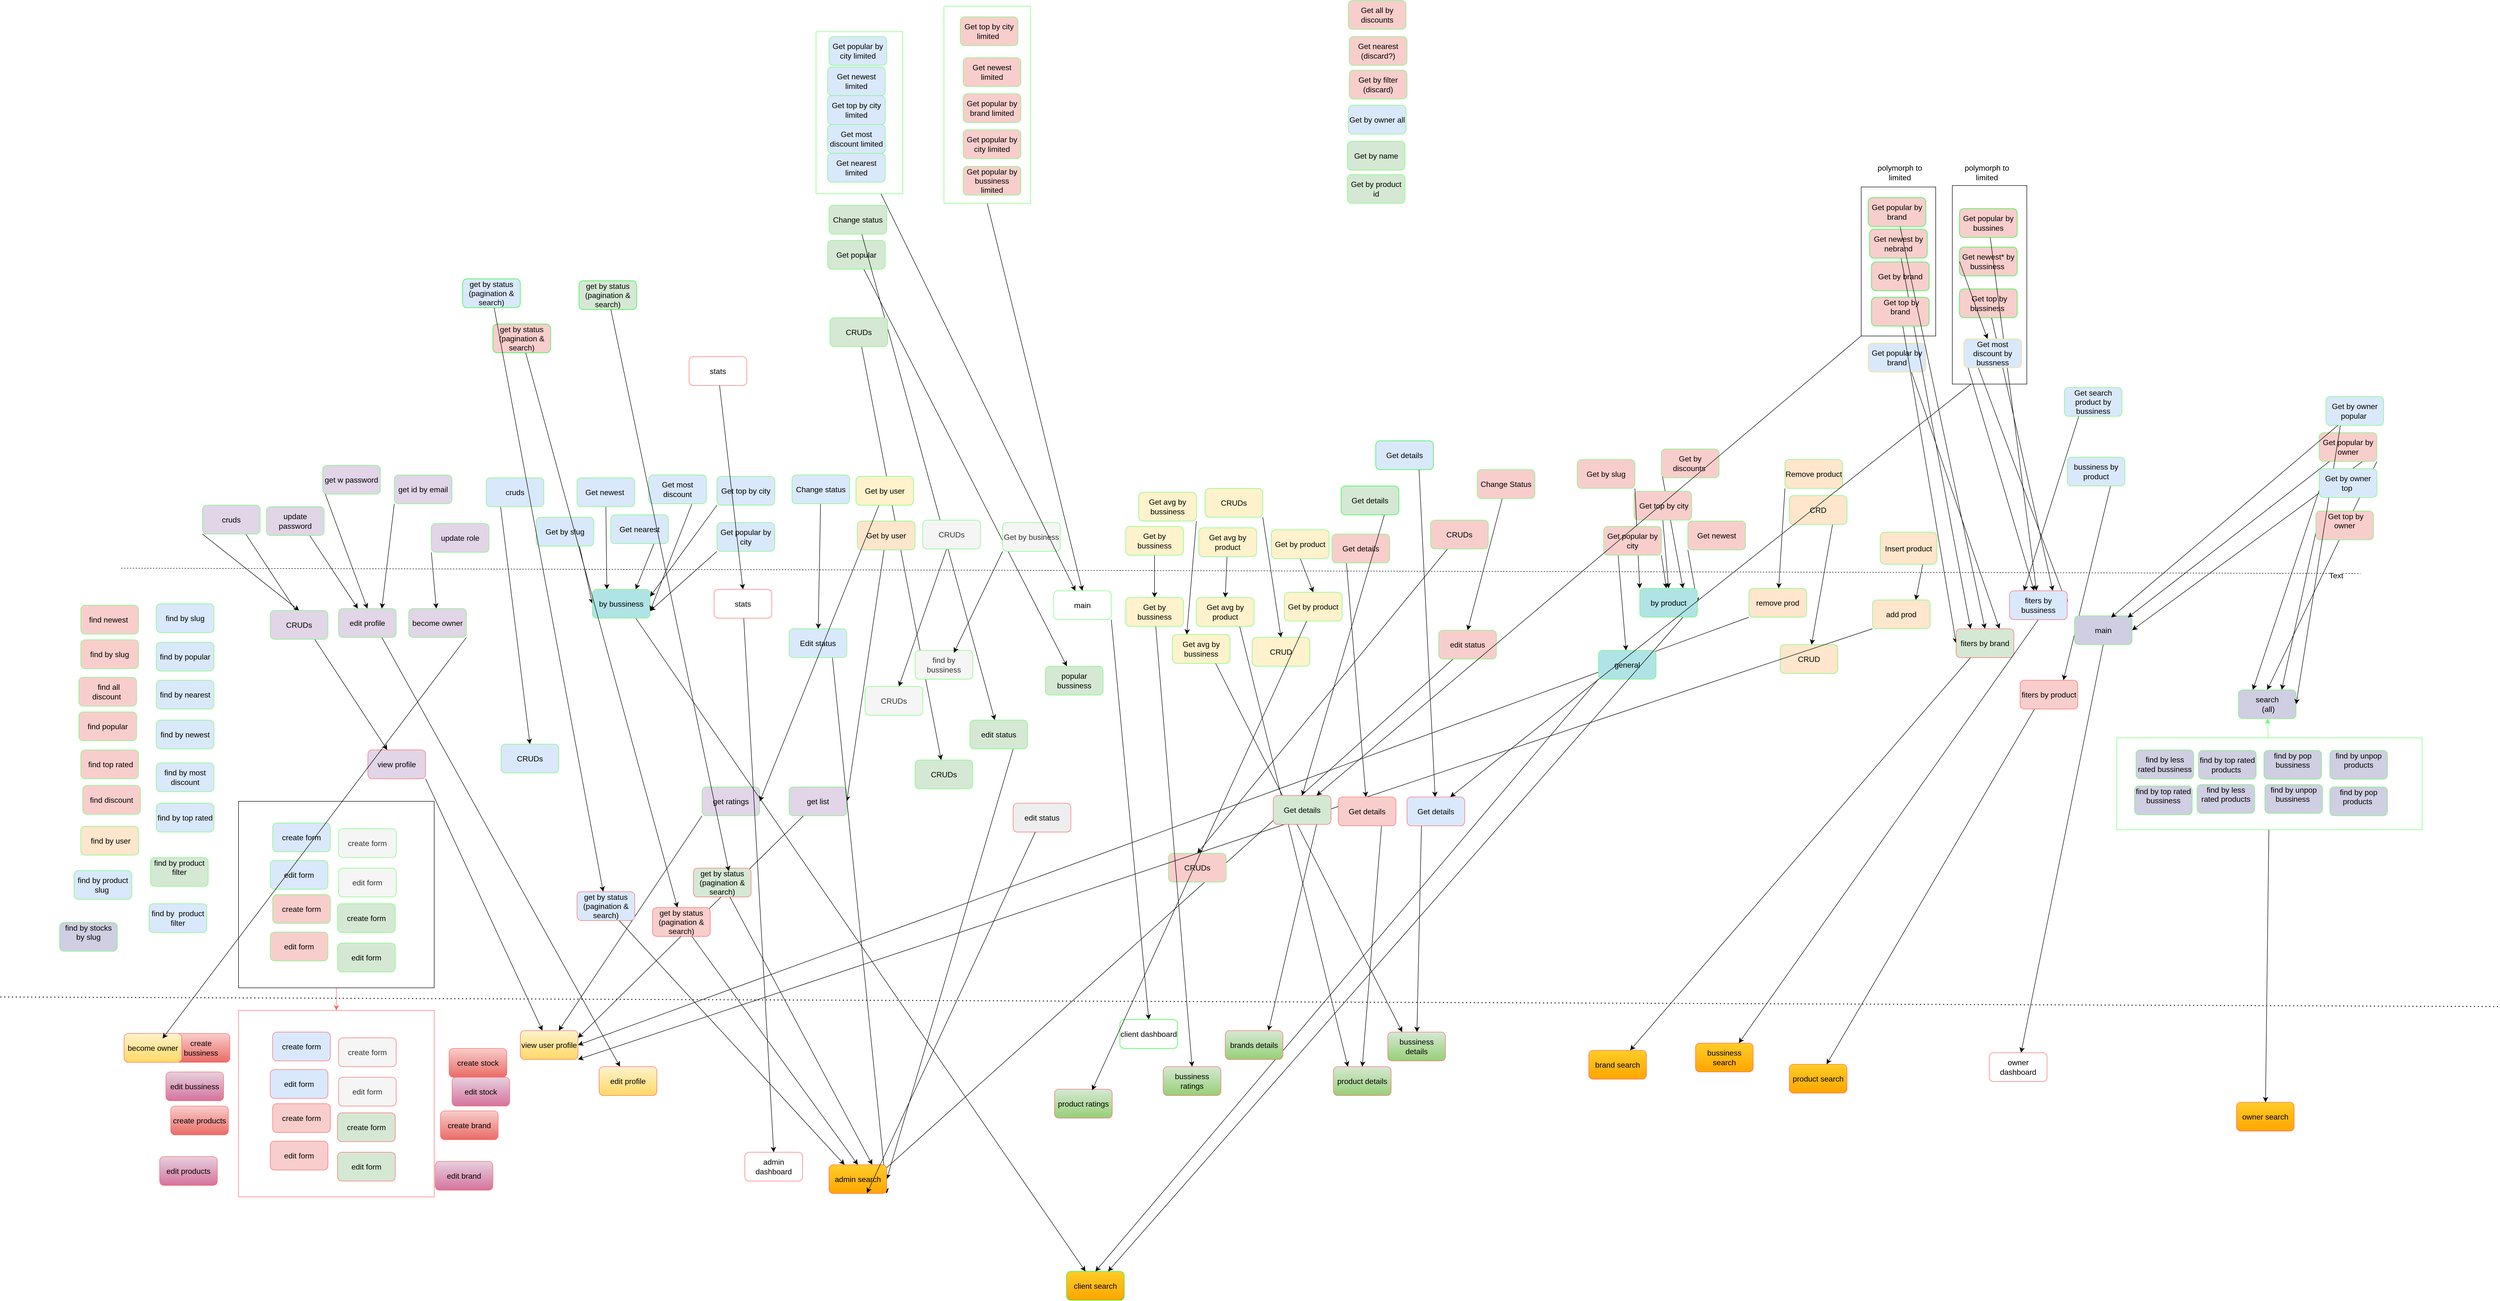 <mxfile version="25.0.2">
  <diagram name="Página-1" id="JkejbjwRbI5Mm3JxXKyr">
    <mxGraphModel dx="3404" dy="1152" grid="0" gridSize="10" guides="1" tooltips="1" connect="1" arrows="1" fold="1" page="0" pageScale="1" pageWidth="827" pageHeight="1169" math="0" shadow="0">
      <root>
        <mxCell id="0" />
        <mxCell id="1" parent="0" />
        <mxCell id="NXJJWlPIzXNzET5rZxup-328" style="edgeStyle=none;curved=1;rounded=0;orthogonalLoop=1;jettySize=auto;html=1;exitX=0.25;exitY=1;exitDx=0;exitDy=0;entryX=0.25;entryY=0;entryDx=0;entryDy=0;fontSize=16;startSize=8;endSize=8;" parent="1" source="NXJJWlPIzXNzET5rZxup-1" target="NXJJWlPIzXNzET5rZxup-317" edge="1">
          <mxGeometry relative="1" as="geometry" />
        </mxCell>
        <mxCell id="NXJJWlPIzXNzET5rZxup-1" value="Get search product by bussiness" style="rounded=1;whiteSpace=wrap;html=1;fillColor=#dae8fc;strokeColor=#66FF66;fontSize=16;" parent="1" vertex="1">
          <mxGeometry x="2160" y="484" width="120" height="60" as="geometry" />
        </mxCell>
        <mxCell id="NXJJWlPIzXNzET5rZxup-264" style="edgeStyle=none;curved=1;rounded=0;orthogonalLoop=1;jettySize=auto;html=1;exitX=0.75;exitY=1;exitDx=0;exitDy=0;fontSize=16;startSize=8;endSize=8;" parent="1" source="NXJJWlPIzXNzET5rZxup-41" target="NXJJWlPIzXNzET5rZxup-91" edge="1">
          <mxGeometry relative="1" as="geometry" />
        </mxCell>
        <mxCell id="NXJJWlPIzXNzET5rZxup-41" value="update password" style="rounded=1;whiteSpace=wrap;html=1;fillColor=#e1d5e7;strokeColor=#66FF66;fontSize=16;" parent="1" vertex="1">
          <mxGeometry x="-1579" y="732" width="120" height="60" as="geometry" />
        </mxCell>
        <mxCell id="NXJJWlPIzXNzET5rZxup-266" style="edgeStyle=none;curved=1;rounded=0;orthogonalLoop=1;jettySize=auto;html=1;exitX=0;exitY=0.75;exitDx=0;exitDy=0;entryX=0.5;entryY=0;entryDx=0;entryDy=0;fontSize=16;startSize=8;endSize=8;" parent="1" source="NXJJWlPIzXNzET5rZxup-42" target="NXJJWlPIzXNzET5rZxup-91" edge="1">
          <mxGeometry relative="1" as="geometry" />
        </mxCell>
        <mxCell id="NXJJWlPIzXNzET5rZxup-42" value="get w password" style="rounded=1;whiteSpace=wrap;html=1;fillColor=#e1d5e7;strokeColor=#66FF66;fontSize=16;" parent="1" vertex="1">
          <mxGeometry x="-1462" y="646" width="120" height="60" as="geometry" />
        </mxCell>
        <mxCell id="NXJJWlPIzXNzET5rZxup-267" style="edgeStyle=none;curved=1;rounded=0;orthogonalLoop=1;jettySize=auto;html=1;exitX=0;exitY=1;exitDx=0;exitDy=0;fontSize=16;startSize=8;endSize=8;" parent="1" source="NXJJWlPIzXNzET5rZxup-43" target="NXJJWlPIzXNzET5rZxup-92" edge="1">
          <mxGeometry relative="1" as="geometry" />
        </mxCell>
        <mxCell id="NXJJWlPIzXNzET5rZxup-43" value="update role" style="rounded=1;whiteSpace=wrap;html=1;fillColor=#e1d5e7;strokeColor=#66FF66;fontSize=16;" parent="1" vertex="1">
          <mxGeometry x="-1236" y="767" width="120" height="60" as="geometry" />
        </mxCell>
        <mxCell id="NXJJWlPIzXNzET5rZxup-268" style="edgeStyle=none;curved=1;rounded=0;orthogonalLoop=1;jettySize=auto;html=1;exitX=0;exitY=1;exitDx=0;exitDy=0;entryX=0.75;entryY=0;entryDx=0;entryDy=0;fontSize=16;startSize=8;endSize=8;" parent="1" source="NXJJWlPIzXNzET5rZxup-44" target="NXJJWlPIzXNzET5rZxup-91" edge="1">
          <mxGeometry relative="1" as="geometry" />
        </mxCell>
        <mxCell id="NXJJWlPIzXNzET5rZxup-44" value="get id by email" style="rounded=1;whiteSpace=wrap;html=1;fillColor=#e1d5e7;strokeColor=#66FF66;fontSize=16;" parent="1" vertex="1">
          <mxGeometry x="-1313" y="666" width="120" height="60" as="geometry" />
        </mxCell>
        <mxCell id="NXJJWlPIzXNzET5rZxup-265" style="edgeStyle=none;curved=1;rounded=0;orthogonalLoop=1;jettySize=auto;html=1;exitX=0;exitY=1;exitDx=0;exitDy=0;entryX=0.5;entryY=0;entryDx=0;entryDy=0;fontSize=16;startSize=8;endSize=8;" parent="1" source="NXJJWlPIzXNzET5rZxup-45" target="NXJJWlPIzXNzET5rZxup-93" edge="1">
          <mxGeometry relative="1" as="geometry" />
        </mxCell>
        <mxCell id="NXJJWlPIzXNzET5rZxup-397" style="edgeStyle=none;curved=1;rounded=0;orthogonalLoop=1;jettySize=auto;html=1;exitX=0.75;exitY=1;exitDx=0;exitDy=0;fontSize=12;startSize=8;endSize=8;" parent="1" source="NXJJWlPIzXNzET5rZxup-45" target="NXJJWlPIzXNzET5rZxup-394" edge="1">
          <mxGeometry relative="1" as="geometry" />
        </mxCell>
        <mxCell id="NXJJWlPIzXNzET5rZxup-45" value="cruds" style="rounded=1;whiteSpace=wrap;html=1;fillColor=#e1d5e7;strokeColor=#66FF66;fontSize=16;" parent="1" vertex="1">
          <mxGeometry x="-1712" y="729" width="120" height="60" as="geometry" />
        </mxCell>
        <mxCell id="NXJJWlPIzXNzET5rZxup-241" style="edgeStyle=none;curved=1;rounded=0;orthogonalLoop=1;jettySize=auto;html=1;exitX=0.5;exitY=1;exitDx=0;exitDy=0;entryX=0.25;entryY=0;entryDx=0;entryDy=0;fontSize=16;startSize=8;endSize=8;" parent="1" source="NXJJWlPIzXNzET5rZxup-46" target="NXJJWlPIzXNzET5rZxup-125" edge="1">
          <mxGeometry relative="1" as="geometry" />
        </mxCell>
        <mxCell id="NXJJWlPIzXNzET5rZxup-46" value="Get newest&amp;nbsp;" style="rounded=1;whiteSpace=wrap;html=1;fillColor=#dae8fc;strokeColor=#66FF66;fontSize=16;" parent="1" vertex="1">
          <mxGeometry x="-933" y="672" width="120" height="60" as="geometry" />
        </mxCell>
        <mxCell id="NXJJWlPIzXNzET5rZxup-331" style="edgeStyle=none;curved=1;rounded=0;orthogonalLoop=1;jettySize=auto;html=1;exitX=0.75;exitY=1;exitDx=0;exitDy=0;entryX=0.75;entryY=0;entryDx=0;entryDy=0;fontSize=16;startSize=8;endSize=8;" parent="1" source="NXJJWlPIzXNzET5rZxup-47" target="NXJJWlPIzXNzET5rZxup-330" edge="1">
          <mxGeometry relative="1" as="geometry" />
        </mxCell>
        <mxCell id="NXJJWlPIzXNzET5rZxup-47" value="bussiness by product" style="rounded=1;whiteSpace=wrap;html=1;fillColor=#dae8fc;strokeColor=#66FF66;fontSize=16;" parent="1" vertex="1">
          <mxGeometry x="2166" y="629" width="120" height="60" as="geometry" />
        </mxCell>
        <mxCell id="NXJJWlPIzXNzET5rZxup-329" style="edgeStyle=none;curved=1;rounded=0;orthogonalLoop=1;jettySize=auto;html=1;exitX=0.25;exitY=1;exitDx=0;exitDy=0;entryX=1;entryY=0.5;entryDx=0;entryDy=0;fontSize=16;startSize=8;endSize=8;" parent="1" source="NXJJWlPIzXNzET5rZxup-49" target="NXJJWlPIzXNzET5rZxup-317" edge="1">
          <mxGeometry relative="1" as="geometry" />
        </mxCell>
        <mxCell id="NXJJWlPIzXNzET5rZxup-50" value="Get nearest limited" style="rounded=1;whiteSpace=wrap;html=1;fillColor=#dae8fc;strokeColor=#66FF66;fontSize=16;" parent="1" vertex="1">
          <mxGeometry x="-412" y="-3" width="120" height="60" as="geometry" />
        </mxCell>
        <mxCell id="NXJJWlPIzXNzET5rZxup-51" value="Get most discount limited" style="rounded=1;whiteSpace=wrap;html=1;fillColor=#dae8fc;strokeColor=#66FF66;fontSize=16;" parent="1" vertex="1">
          <mxGeometry x="-412" y="-63" width="120" height="60" as="geometry" />
        </mxCell>
        <mxCell id="NXJJWlPIzXNzET5rZxup-52" value="Get top by city limited" style="rounded=1;whiteSpace=wrap;html=1;fillColor=#dae8fc;strokeColor=#66FF66;fontSize=16;" parent="1" vertex="1">
          <mxGeometry x="-412" y="-123" width="120" height="60" as="geometry" />
        </mxCell>
        <mxCell id="NXJJWlPIzXNzET5rZxup-53" value="Get popular by city limited" style="rounded=1;whiteSpace=wrap;html=1;fillColor=#dae8fc;strokeColor=#66FF66;fontSize=16;" parent="1" vertex="1">
          <mxGeometry x="-409" y="-246" width="120" height="60" as="geometry" />
        </mxCell>
        <mxCell id="NXJJWlPIzXNzET5rZxup-327" style="edgeStyle=none;curved=1;rounded=0;orthogonalLoop=1;jettySize=auto;html=1;exitX=0.75;exitY=1;exitDx=0;exitDy=0;entryX=0.75;entryY=0;entryDx=0;entryDy=0;fontSize=16;startSize=8;endSize=8;" parent="1" source="NXJJWlPIzXNzET5rZxup-54" target="NXJJWlPIzXNzET5rZxup-315" edge="1">
          <mxGeometry relative="1" as="geometry" />
        </mxCell>
        <mxCell id="NXJJWlPIzXNzET5rZxup-54" value="Get popular by brand" style="rounded=1;whiteSpace=wrap;html=1;fillColor=#dae8fc;strokeColor=#FFD966;fontSize=16;" parent="1" vertex="1">
          <mxGeometry x="1752" y="392" width="120" height="60" as="geometry" />
        </mxCell>
        <mxCell id="NXJJWlPIzXNzET5rZxup-238" style="edgeStyle=none;curved=1;rounded=0;orthogonalLoop=1;jettySize=auto;html=1;exitX=0.75;exitY=1;exitDx=0;exitDy=0;entryX=0;entryY=0.5;entryDx=0;entryDy=0;fontSize=16;startSize=8;endSize=8;" parent="1" source="NXJJWlPIzXNzET5rZxup-55" target="NXJJWlPIzXNzET5rZxup-125" edge="1">
          <mxGeometry relative="1" as="geometry" />
        </mxCell>
        <mxCell id="NXJJWlPIzXNzET5rZxup-55" value="Get by slug" style="rounded=1;whiteSpace=wrap;html=1;fillColor=#dae8fc;strokeColor=#66FF66;fontSize=16;" parent="1" vertex="1">
          <mxGeometry x="-1018" y="754" width="120" height="60" as="geometry" />
        </mxCell>
        <mxCell id="NXJJWlPIzXNzET5rZxup-217" style="edgeStyle=none;curved=1;rounded=0;orthogonalLoop=1;jettySize=auto;html=1;fontSize=16;startSize=8;endSize=8;" parent="1" source="NXJJWlPIzXNzET5rZxup-56" target="NXJJWlPIzXNzET5rZxup-96" edge="1">
          <mxGeometry relative="1" as="geometry" />
        </mxCell>
        <mxCell id="NXJJWlPIzXNzET5rZxup-56" value="Change status" style="rounded=1;whiteSpace=wrap;html=1;fillColor=#dae8fc;strokeColor=#66FF66;fontSize=16;" parent="1" vertex="1">
          <mxGeometry x="-486" y="666" width="120" height="60" as="geometry" />
        </mxCell>
        <mxCell id="NXJJWlPIzXNzET5rZxup-242" style="edgeStyle=none;curved=1;rounded=0;orthogonalLoop=1;jettySize=auto;html=1;exitX=0.25;exitY=1;exitDx=0;exitDy=0;fontSize=16;startSize=8;endSize=8;entryX=0.5;entryY=0;entryDx=0;entryDy=0;" parent="1" source="NXJJWlPIzXNzET5rZxup-57" target="NXJJWlPIzXNzET5rZxup-97" edge="1">
          <mxGeometry relative="1" as="geometry">
            <mxPoint x="-1018" y="956" as="targetPoint" />
          </mxGeometry>
        </mxCell>
        <mxCell id="NXJJWlPIzXNzET5rZxup-57" value="cruds" style="rounded=1;whiteSpace=wrap;html=1;fillColor=#dae8fc;strokeColor=#66FF66;fontSize=16;" parent="1" vertex="1">
          <mxGeometry x="-1122" y="672" width="120" height="60" as="geometry" />
        </mxCell>
        <mxCell id="NXJJWlPIzXNzET5rZxup-58" value="Get by product id" style="rounded=1;whiteSpace=wrap;html=1;fillColor=#d5e8d4;strokeColor=#66FF66;fontSize=16;" parent="1" vertex="1">
          <mxGeometry x="669" y="41" width="120" height="60" as="geometry" />
        </mxCell>
        <mxCell id="NXJJWlPIzXNzET5rZxup-228" style="edgeStyle=none;curved=1;rounded=0;orthogonalLoop=1;jettySize=auto;html=1;fontSize=16;startSize=8;endSize=8;" parent="1" source="NXJJWlPIzXNzET5rZxup-59" target="NXJJWlPIzXNzET5rZxup-99" edge="1">
          <mxGeometry relative="1" as="geometry" />
        </mxCell>
        <mxCell id="NXJJWlPIzXNzET5rZxup-59" value="Get popular" style="rounded=1;whiteSpace=wrap;html=1;fillColor=#d5e8d4;strokeColor=#66FF66;fontSize=16;" parent="1" vertex="1">
          <mxGeometry x="-412" y="178" width="120" height="60" as="geometry" />
        </mxCell>
        <mxCell id="NXJJWlPIzXNzET5rZxup-60" value="Get by name" style="rounded=1;whiteSpace=wrap;html=1;fillColor=#d5e8d4;strokeColor=#66FF66;fontSize=16;" parent="1" vertex="1">
          <mxGeometry x="669" y="-28" width="120" height="60" as="geometry" />
        </mxCell>
        <mxCell id="NXJJWlPIzXNzET5rZxup-229" style="edgeStyle=none;curved=1;rounded=0;orthogonalLoop=1;jettySize=auto;html=1;fontSize=16;startSize=8;endSize=8;" parent="1" source="NXJJWlPIzXNzET5rZxup-61" target="NXJJWlPIzXNzET5rZxup-101" edge="1">
          <mxGeometry relative="1" as="geometry" />
        </mxCell>
        <mxCell id="NXJJWlPIzXNzET5rZxup-61" value="Change status" style="rounded=1;whiteSpace=wrap;html=1;fillColor=#d5e8d4;strokeColor=#66FF66;fontSize=16;" parent="1" vertex="1">
          <mxGeometry x="-409" y="105" width="120" height="60" as="geometry" />
        </mxCell>
        <mxCell id="NXJJWlPIzXNzET5rZxup-227" style="edgeStyle=none;curved=1;rounded=0;orthogonalLoop=1;jettySize=auto;html=1;fontSize=16;startSize=8;endSize=8;" parent="1" source="NXJJWlPIzXNzET5rZxup-62" target="NXJJWlPIzXNzET5rZxup-102" edge="1">
          <mxGeometry relative="1" as="geometry" />
        </mxCell>
        <mxCell id="NXJJWlPIzXNzET5rZxup-62" value="CRUDs" style="rounded=1;whiteSpace=wrap;html=1;fillColor=#d5e8d4;strokeColor=#66FF66;fontSize=16;" parent="1" vertex="1">
          <mxGeometry x="-407" y="339" width="120" height="60" as="geometry" />
        </mxCell>
        <mxCell id="NXJJWlPIzXNzET5rZxup-271" style="edgeStyle=none;curved=1;rounded=0;orthogonalLoop=1;jettySize=auto;html=1;exitX=0.75;exitY=1;exitDx=0;exitDy=0;entryX=0.75;entryY=0;entryDx=0;entryDy=0;fontSize=16;startSize=8;endSize=8;labelBorderColor=none;" parent="1" source="NXJJWlPIzXNzET5rZxup-63" target="NXJJWlPIzXNzET5rZxup-121" edge="1">
          <mxGeometry relative="1" as="geometry" />
        </mxCell>
        <mxCell id="NXJJWlPIzXNzET5rZxup-63" value="Insert product" style="rounded=1;whiteSpace=wrap;html=1;fillColor=#ffe6cc;strokeColor=#66FF66;fontSize=16;" parent="1" vertex="1">
          <mxGeometry x="1777" y="785" width="118" height="67" as="geometry" />
        </mxCell>
        <mxCell id="NXJJWlPIzXNzET5rZxup-64" value="Get nearest (discard?)" style="rounded=1;whiteSpace=wrap;html=1;fillColor=#f8cecc;strokeColor=#66FF66;fontSize=16;" parent="1" vertex="1">
          <mxGeometry x="673" y="-246" width="120" height="60" as="geometry" />
        </mxCell>
        <mxCell id="NXJJWlPIzXNzET5rZxup-65" value="Get all by discounts" style="rounded=1;whiteSpace=wrap;html=1;fillColor=#f8cecc;strokeColor=#66FF66;fontSize=16;" parent="1" vertex="1">
          <mxGeometry x="671" y="-321" width="120" height="60" as="geometry" />
        </mxCell>
        <mxCell id="NXJJWlPIzXNzET5rZxup-249" style="edgeStyle=none;curved=1;rounded=0;orthogonalLoop=1;jettySize=auto;html=1;exitX=0;exitY=0.75;exitDx=0;exitDy=0;entryX=0.75;entryY=0;entryDx=0;entryDy=0;fontSize=16;startSize=8;endSize=8;" parent="1" source="NXJJWlPIzXNzET5rZxup-66" target="NXJJWlPIzXNzET5rZxup-175" edge="1">
          <mxGeometry relative="1" as="geometry" />
        </mxCell>
        <mxCell id="NXJJWlPIzXNzET5rZxup-66" value="Get by discounts&amp;nbsp;" style="rounded=1;whiteSpace=wrap;html=1;fillColor=#f8cecc;strokeColor=#66FF66;fontSize=16;" parent="1" vertex="1">
          <mxGeometry x="1322" y="612" width="120" height="60" as="geometry" />
        </mxCell>
        <mxCell id="NXJJWlPIzXNzET5rZxup-67" value="Get by filter (discard)" style="rounded=1;whiteSpace=wrap;html=1;fillColor=#f8cecc;strokeColor=#66FF66;fontSize=16;" parent="1" vertex="1">
          <mxGeometry x="673" y="-176" width="120" height="60" as="geometry" />
        </mxCell>
        <mxCell id="NXJJWlPIzXNzET5rZxup-68" value="Get by brand" style="rounded=1;whiteSpace=wrap;html=1;fillColor=#f8cecc;strokeColor=#0AFF23;fontSize=16;" parent="1" vertex="1">
          <mxGeometry x="1759" y="223.0" width="120" height="60" as="geometry" />
        </mxCell>
        <mxCell id="NXJJWlPIzXNzET5rZxup-339" style="edgeStyle=none;curved=1;rounded=0;orthogonalLoop=1;jettySize=auto;html=1;exitX=0.25;exitY=1;exitDx=0;exitDy=0;fontSize=16;startSize=8;endSize=8;" parent="1" source="NXJJWlPIzXNzET5rZxup-69" target="NXJJWlPIzXNzET5rZxup-334" edge="1">
          <mxGeometry relative="1" as="geometry" />
        </mxCell>
        <mxCell id="NXJJWlPIzXNzET5rZxup-69" value="Get details" style="rounded=1;whiteSpace=wrap;html=1;fillColor=#f8cecc;strokeColor=#66FF66;fontSize=16;" parent="1" vertex="1">
          <mxGeometry x="637" y="789" width="120" height="60" as="geometry" />
        </mxCell>
        <mxCell id="NXJJWlPIzXNzET5rZxup-326" style="edgeStyle=none;curved=1;rounded=0;orthogonalLoop=1;jettySize=auto;html=1;exitX=0;exitY=0.5;exitDx=0;exitDy=0;fontSize=16;startSize=8;endSize=8;" parent="1" source="NXJJWlPIzXNzET5rZxup-49" target="NXJJWlPIzXNzET5rZxup-317" edge="1">
          <mxGeometry relative="1" as="geometry" />
        </mxCell>
        <mxCell id="NXJJWlPIzXNzET5rZxup-70" value="Get newest* by bussiness&amp;nbsp;" style="rounded=1;whiteSpace=wrap;html=1;fillColor=#f8cecc;strokeColor=#0AFF23;fontSize=16;" parent="1" vertex="1">
          <mxGeometry x="1942" y="192" width="120" height="60" as="geometry" />
        </mxCell>
        <mxCell id="NXJJWlPIzXNzET5rZxup-250" style="edgeStyle=none;curved=1;rounded=0;orthogonalLoop=1;jettySize=auto;html=1;exitX=0.5;exitY=1;exitDx=0;exitDy=0;entryX=0.5;entryY=0;entryDx=0;entryDy=0;fontSize=16;startSize=8;endSize=8;" parent="1" source="NXJJWlPIzXNzET5rZxup-71" target="NXJJWlPIzXNzET5rZxup-175" edge="1">
          <mxGeometry relative="1" as="geometry" />
        </mxCell>
        <mxCell id="NXJJWlPIzXNzET5rZxup-71" value="&lt;div&gt;&amp;nbsp;Get top by city&lt;/div&gt;" style="rounded=1;whiteSpace=wrap;html=1;fillColor=#f8cecc;strokeColor=#66FF66;fontSize=16;" parent="1" vertex="1">
          <mxGeometry x="1265" y="700" width="120" height="60" as="geometry" />
        </mxCell>
        <mxCell id="NXJJWlPIzXNzET5rZxup-288" style="edgeStyle=none;curved=1;rounded=0;orthogonalLoop=1;jettySize=auto;html=1;exitX=1;exitY=1;exitDx=0;exitDy=0;entryX=0.5;entryY=0;entryDx=0;entryDy=0;fontSize=16;startSize=8;endSize=8;" parent="1" source="NXJJWlPIzXNzET5rZxup-72" target="NXJJWlPIzXNzET5rZxup-128" edge="1">
          <mxGeometry relative="1" as="geometry" />
        </mxCell>
        <mxCell id="NXJJWlPIzXNzET5rZxup-294" style="edgeStyle=none;curved=1;rounded=0;orthogonalLoop=1;jettySize=auto;html=1;exitX=0.75;exitY=1;exitDx=0;exitDy=0;entryX=1;entryY=0.5;entryDx=0;entryDy=0;fontSize=16;startSize=8;endSize=8;" parent="1" source="NXJJWlPIzXNzET5rZxup-72" target="NXJJWlPIzXNzET5rZxup-129" edge="1">
          <mxGeometry relative="1" as="geometry" />
        </mxCell>
        <mxCell id="NXJJWlPIzXNzET5rZxup-72" value="Get popular by owner" style="rounded=1;whiteSpace=wrap;html=1;fillColor=#f8cecc;strokeColor=#66FF66;fontSize=16;" parent="1" vertex="1">
          <mxGeometry x="2690" y="578" width="120" height="60" as="geometry" />
        </mxCell>
        <mxCell id="NXJJWlPIzXNzET5rZxup-252" style="edgeStyle=none;curved=1;rounded=0;orthogonalLoop=1;jettySize=auto;html=1;exitX=1;exitY=1;exitDx=0;exitDy=0;entryX=0;entryY=0;entryDx=0;entryDy=0;fontSize=16;startSize=8;endSize=8;" parent="1" source="NXJJWlPIzXNzET5rZxup-73" target="NXJJWlPIzXNzET5rZxup-175" edge="1">
          <mxGeometry relative="1" as="geometry" />
        </mxCell>
        <mxCell id="NXJJWlPIzXNzET5rZxup-73" value="Get by slug" style="rounded=1;whiteSpace=wrap;html=1;fillColor=#f8cecc;strokeColor=#66FF66;fontSize=16;" parent="1" vertex="1">
          <mxGeometry x="1147" y="634" width="120" height="60" as="geometry" />
        </mxCell>
        <mxCell id="NXJJWlPIzXNzET5rZxup-253" style="edgeStyle=none;curved=1;rounded=0;orthogonalLoop=1;jettySize=auto;html=1;entryX=0.5;entryY=0;entryDx=0;entryDy=0;fontSize=16;startSize=8;endSize=8;" parent="1" source="NXJJWlPIzXNzET5rZxup-74" target="NXJJWlPIzXNzET5rZxup-109" edge="1">
          <mxGeometry relative="1" as="geometry" />
        </mxCell>
        <mxCell id="NXJJWlPIzXNzET5rZxup-74" value="Change Status" style="rounded=1;whiteSpace=wrap;html=1;fillColor=#f8cecc;strokeColor=#66FF66;fontSize=16;" parent="1" vertex="1">
          <mxGeometry x="939" y="655" width="120" height="60" as="geometry" />
        </mxCell>
        <mxCell id="NXJJWlPIzXNzET5rZxup-247" style="edgeStyle=none;curved=1;rounded=0;orthogonalLoop=1;jettySize=auto;html=1;entryX=0.5;entryY=0;entryDx=0;entryDy=0;fontSize=16;startSize=8;endSize=8;" parent="1" source="NXJJWlPIzXNzET5rZxup-75" target="NXJJWlPIzXNzET5rZxup-110" edge="1">
          <mxGeometry relative="1" as="geometry" />
        </mxCell>
        <mxCell id="NXJJWlPIzXNzET5rZxup-75" value="CRUDs" style="rounded=1;whiteSpace=wrap;html=1;fillColor=#f8cecc;strokeColor=#66FF66;fontSize=16;" parent="1" vertex="1">
          <mxGeometry x="842" y="760" width="120" height="60" as="geometry" />
        </mxCell>
        <mxCell id="NXJJWlPIzXNzET5rZxup-256" style="edgeStyle=none;curved=1;rounded=0;orthogonalLoop=1;jettySize=auto;html=1;exitX=1;exitY=1;exitDx=0;exitDy=0;entryX=0.25;entryY=0;entryDx=0;entryDy=0;fontSize=16;startSize=8;endSize=8;" parent="1" source="NXJJWlPIzXNzET5rZxup-76" target="NXJJWlPIzXNzET5rZxup-170" edge="1">
          <mxGeometry relative="1" as="geometry" />
        </mxCell>
        <mxCell id="NXJJWlPIzXNzET5rZxup-76" value="Get avg by bussiness" style="rounded=1;whiteSpace=wrap;html=1;fillColor=#fff2cc;strokeColor=#66FF66;fontSize=16;" parent="1" vertex="1">
          <mxGeometry x="235" y="702" width="120" height="60" as="geometry" />
        </mxCell>
        <mxCell id="NXJJWlPIzXNzET5rZxup-255" style="edgeStyle=none;curved=1;rounded=0;orthogonalLoop=1;jettySize=auto;html=1;fontSize=16;startSize=8;endSize=8;labelBorderColor=none;" parent="1" source="NXJJWlPIzXNzET5rZxup-77" target="NXJJWlPIzXNzET5rZxup-171" edge="1">
          <mxGeometry relative="1" as="geometry" />
        </mxCell>
        <mxCell id="NXJJWlPIzXNzET5rZxup-77" value="Get by bussiness" style="rounded=1;whiteSpace=wrap;html=1;fillColor=#fff2cc;strokeColor=#66FF66;fontSize=16;" parent="1" vertex="1">
          <mxGeometry x="208" y="773" width="120" height="60" as="geometry" />
        </mxCell>
        <mxCell id="NXJJWlPIzXNzET5rZxup-258" style="edgeStyle=none;curved=1;rounded=0;orthogonalLoop=1;jettySize=auto;html=1;exitX=1;exitY=1;exitDx=0;exitDy=0;entryX=0.5;entryY=0;entryDx=0;entryDy=0;fontSize=16;startSize=8;endSize=8;" parent="1" source="NXJJWlPIzXNzET5rZxup-78" target="NXJJWlPIzXNzET5rZxup-113" edge="1">
          <mxGeometry relative="1" as="geometry" />
        </mxCell>
        <mxCell id="NXJJWlPIzXNzET5rZxup-78" value="CRUDs" style="rounded=1;whiteSpace=wrap;html=1;fillColor=#fff2cc;strokeColor=#66FF66;fontSize=16;" parent="1" vertex="1">
          <mxGeometry x="373" y="694" width="120" height="60" as="geometry" />
        </mxCell>
        <mxCell id="NXJJWlPIzXNzET5rZxup-205" style="edgeStyle=none;curved=1;rounded=0;orthogonalLoop=1;jettySize=auto;html=1;entryX=1;entryY=0.5;entryDx=0;entryDy=0;fontSize=16;startSize=8;endSize=8;" parent="1" source="NXJJWlPIzXNzET5rZxup-79" target="NXJJWlPIzXNzET5rZxup-90" edge="1">
          <mxGeometry relative="1" as="geometry" />
        </mxCell>
        <mxCell id="NXJJWlPIzXNzET5rZxup-79" value="Get by user" style="rounded=1;whiteSpace=wrap;html=1;fillColor=#ffe6cc;strokeColor=#66FF66;fontSize=16;" parent="1" vertex="1">
          <mxGeometry x="-350" y="762" width="120" height="60" as="geometry" />
        </mxCell>
        <mxCell id="NXJJWlPIzXNzET5rZxup-270" style="edgeStyle=none;curved=1;rounded=0;orthogonalLoop=1;jettySize=auto;html=1;exitX=0.75;exitY=1;exitDx=0;exitDy=0;fontSize=16;startSize=8;endSize=8;" parent="1" source="NXJJWlPIzXNzET5rZxup-81" target="NXJJWlPIzXNzET5rZxup-120" edge="1">
          <mxGeometry relative="1" as="geometry" />
        </mxCell>
        <mxCell id="NXJJWlPIzXNzET5rZxup-81" value="CRD" style="rounded=1;whiteSpace=wrap;html=1;fillColor=#ffe6cc;strokeColor=#66FF66;fontSize=16;" parent="1" vertex="1">
          <mxGeometry x="1588" y="709" width="120" height="60" as="geometry" />
        </mxCell>
        <mxCell id="NXJJWlPIzXNzET5rZxup-272" style="edgeStyle=none;curved=1;rounded=0;orthogonalLoop=1;jettySize=auto;html=1;exitX=0;exitY=1;exitDx=0;exitDy=0;fontSize=16;startSize=8;endSize=8;" parent="1" source="NXJJWlPIzXNzET5rZxup-82" target="NXJJWlPIzXNzET5rZxup-116" edge="1">
          <mxGeometry relative="1" as="geometry" />
        </mxCell>
        <mxCell id="NXJJWlPIzXNzET5rZxup-82" value="Remove product" style="rounded=1;whiteSpace=wrap;html=1;fillColor=#ffe6cc;strokeColor=#66FF66;fontSize=16;" parent="1" vertex="1">
          <mxGeometry x="1579" y="634" width="120" height="60" as="geometry" />
        </mxCell>
        <mxCell id="NXJJWlPIzXNzET5rZxup-83" value="Get by business" style="rounded=1;whiteSpace=wrap;html=1;fillColor=#f5f5f5;strokeColor=#66FF66;fontSize=16;fontColor=#333333;" parent="1" vertex="1">
          <mxGeometry x="-48" y="765" width="120" height="60" as="geometry" />
        </mxCell>
        <mxCell id="NXJJWlPIzXNzET5rZxup-215" style="edgeStyle=none;curved=1;rounded=0;orthogonalLoop=1;jettySize=auto;html=1;fontSize=16;startSize=8;endSize=8;" parent="1" source="NXJJWlPIzXNzET5rZxup-84" target="NXJJWlPIzXNzET5rZxup-115" edge="1">
          <mxGeometry relative="1" as="geometry" />
        </mxCell>
        <mxCell id="NXJJWlPIzXNzET5rZxup-84" value="CRUDs" style="rounded=1;whiteSpace=wrap;html=1;fillColor=#f5f5f5;strokeColor=#66FF66;fontSize=16;fontColor=#333333;" parent="1" vertex="1">
          <mxGeometry x="-214" y="760" width="120" height="60" as="geometry" />
        </mxCell>
        <mxCell id="NXJJWlPIzXNzET5rZxup-85" value="" style="endArrow=none;dashed=1;html=1;rounded=0;fontSize=16;startSize=8;endSize=8;curved=1;labelBorderColor=none;" parent="1" edge="1">
          <mxGeometry width="50" height="50" relative="1" as="geometry">
            <mxPoint x="-1881" y="860" as="sourcePoint" />
            <mxPoint x="2776" y="871" as="targetPoint" />
          </mxGeometry>
        </mxCell>
        <mxCell id="NXJJWlPIzXNzET5rZxup-216" value="Text" style="edgeLabel;html=1;align=center;verticalAlign=middle;resizable=0;points=[];fontSize=16;labelBorderColor=none;" parent="NXJJWlPIzXNzET5rZxup-85" vertex="1" connectable="0">
          <mxGeometry x="0.978" y="-4" relative="1" as="geometry">
            <mxPoint as="offset" />
          </mxGeometry>
        </mxCell>
        <mxCell id="NXJJWlPIzXNzET5rZxup-400" style="edgeStyle=none;curved=1;rounded=0;orthogonalLoop=1;jettySize=auto;html=1;exitX=0;exitY=1;exitDx=0;exitDy=0;fontSize=12;startSize=8;endSize=8;" parent="1" source="NXJJWlPIzXNzET5rZxup-89" target="NXJJWlPIzXNzET5rZxup-398" edge="1">
          <mxGeometry relative="1" as="geometry" />
        </mxCell>
        <mxCell id="NXJJWlPIzXNzET5rZxup-89" value="get ratings" style="rounded=1;whiteSpace=wrap;html=1;fillColor=#e1d5e7;strokeColor=#66FF66;fontSize=16;labelBorderColor=none;" parent="1" vertex="1">
          <mxGeometry x="-673" y="1315" width="120" height="60" as="geometry" />
        </mxCell>
        <mxCell id="NXJJWlPIzXNzET5rZxup-401" style="edgeStyle=none;curved=1;rounded=0;orthogonalLoop=1;jettySize=auto;html=1;exitX=0.25;exitY=1;exitDx=0;exitDy=0;entryX=1;entryY=0.25;entryDx=0;entryDy=0;fontSize=12;startSize=8;endSize=8;" parent="1" source="NXJJWlPIzXNzET5rZxup-90" target="NXJJWlPIzXNzET5rZxup-398" edge="1">
          <mxGeometry relative="1" as="geometry" />
        </mxCell>
        <mxCell id="NXJJWlPIzXNzET5rZxup-90" value="get list" style="rounded=1;whiteSpace=wrap;html=1;fillColor=#e1d5e7;strokeColor=#66FF66;fontSize=16;labelBorderColor=none;" parent="1" vertex="1">
          <mxGeometry x="-492" y="1315" width="120" height="60" as="geometry" />
        </mxCell>
        <mxCell id="NXJJWlPIzXNzET5rZxup-365" style="edgeStyle=none;curved=1;rounded=0;orthogonalLoop=1;jettySize=auto;html=1;exitX=0.75;exitY=1;exitDx=0;exitDy=0;fontSize=16;startSize=8;endSize=8;" parent="1" source="NXJJWlPIzXNzET5rZxup-91" target="NXJJWlPIzXNzET5rZxup-363" edge="1">
          <mxGeometry relative="1" as="geometry" />
        </mxCell>
        <mxCell id="NXJJWlPIzXNzET5rZxup-91" value="edit profile" style="rounded=1;whiteSpace=wrap;html=1;fillColor=#e1d5e7;strokeColor=#66FF66;fontSize=16;labelBorderColor=none;" parent="1" vertex="1">
          <mxGeometry x="-1429" y="944" width="120" height="60" as="geometry" />
        </mxCell>
        <mxCell id="NXJJWlPIzXNzET5rZxup-92" value="become owner" style="rounded=1;whiteSpace=wrap;html=1;fillColor=#e1d5e7;strokeColor=#66FF66;fontSize=16;labelBorderColor=none;" parent="1" vertex="1">
          <mxGeometry x="-1283" y="944" width="120" height="60" as="geometry" />
        </mxCell>
        <mxCell id="NXJJWlPIzXNzET5rZxup-93" value="CRUDs" style="rounded=1;whiteSpace=wrap;html=1;fillColor=#e1d5e7;strokeColor=#66FF66;fontSize=16;labelBorderColor=none;" parent="1" vertex="1">
          <mxGeometry x="-1571" y="948" width="120" height="60" as="geometry" />
        </mxCell>
        <mxCell id="NXJJWlPIzXNzET5rZxup-94" value="find by&amp;nbsp; product filter" style="rounded=1;whiteSpace=wrap;html=1;fillColor=#dae8fc;strokeColor=#66FF66;fontSize=16;labelBorderColor=none;" parent="1" vertex="1">
          <mxGeometry x="-1823" y="1558" width="120" height="60" as="geometry" />
        </mxCell>
        <mxCell id="NXJJWlPIzXNzET5rZxup-95" value="create form" style="rounded=1;whiteSpace=wrap;html=1;fillColor=#dae8fc;strokeColor=#66FF66;fontSize=16;labelBorderColor=none;" parent="1" vertex="1">
          <mxGeometry x="-1566" y="1390" width="120" height="60" as="geometry" />
        </mxCell>
        <mxCell id="NXJJWlPIzXNzET5rZxup-404" style="edgeStyle=none;curved=1;rounded=0;orthogonalLoop=1;jettySize=auto;html=1;exitX=0.75;exitY=1;exitDx=0;exitDy=0;entryX=1;entryY=1;entryDx=0;entryDy=0;fontSize=12;startSize=8;endSize=8;" parent="1" source="NXJJWlPIzXNzET5rZxup-96" target="NXJJWlPIzXNzET5rZxup-350" edge="1">
          <mxGeometry relative="1" as="geometry" />
        </mxCell>
        <mxCell id="NXJJWlPIzXNzET5rZxup-96" value="Edit status" style="rounded=1;whiteSpace=wrap;html=1;fillColor=#dae8fc;strokeColor=#66FF66;fontSize=16;labelBorderColor=none;" parent="1" vertex="1">
          <mxGeometry x="-492" y="986" width="120" height="60" as="geometry" />
        </mxCell>
        <mxCell id="NXJJWlPIzXNzET5rZxup-97" value="CRUDs" style="rounded=1;whiteSpace=wrap;html=1;fillColor=#dae8fc;strokeColor=#66FF66;fontSize=16;labelBorderColor=none;" parent="1" vertex="1">
          <mxGeometry x="-1091" y="1226" width="120" height="60" as="geometry" />
        </mxCell>
        <mxCell id="NXJJWlPIzXNzET5rZxup-98" value="f&lt;span style=&quot;background-color: initial;&quot;&gt;ind by product filter&lt;/span&gt;&lt;div&gt;&lt;span style=&quot;background-color: initial;&quot;&gt;&lt;br&gt;&lt;/span&gt;&lt;/div&gt;" style="rounded=1;whiteSpace=wrap;html=1;fillColor=#d5e8d4;strokeColor=#66FF66;fontSize=16;labelBorderColor=none;" parent="1" vertex="1">
          <mxGeometry x="-1820" y="1462" width="120" height="60" as="geometry" />
        </mxCell>
        <mxCell id="NXJJWlPIzXNzET5rZxup-99" value="popular bussiness" style="rounded=1;whiteSpace=wrap;html=1;fillColor=#d5e8d4;strokeColor=#66FF66;fontSize=16;labelBorderColor=none;" parent="1" vertex="1">
          <mxGeometry x="41" y="1064" width="120" height="60" as="geometry" />
        </mxCell>
        <mxCell id="NXJJWlPIzXNzET5rZxup-403" style="edgeStyle=none;curved=1;rounded=0;orthogonalLoop=1;jettySize=auto;html=1;exitX=0.75;exitY=1;exitDx=0;exitDy=0;entryX=1;entryY=0.5;entryDx=0;entryDy=0;fontSize=12;startSize=8;endSize=8;" parent="1" source="NXJJWlPIzXNzET5rZxup-101" target="NXJJWlPIzXNzET5rZxup-350" edge="1">
          <mxGeometry relative="1" as="geometry" />
        </mxCell>
        <mxCell id="NXJJWlPIzXNzET5rZxup-101" value="edit status" style="rounded=1;whiteSpace=wrap;html=1;fillColor=#d5e8d4;strokeColor=#66FF66;fontSize=16;labelBorderColor=none;" parent="1" vertex="1">
          <mxGeometry x="-116" y="1176" width="120" height="60" as="geometry" />
        </mxCell>
        <mxCell id="NXJJWlPIzXNzET5rZxup-102" value="CRUDs" style="rounded=1;whiteSpace=wrap;html=1;fillColor=#d5e8d4;strokeColor=#66FF66;fontSize=16;labelBorderColor=none;" parent="1" vertex="1">
          <mxGeometry x="-230" y="1259" width="120" height="60" as="geometry" />
        </mxCell>
        <mxCell id="NXJJWlPIzXNzET5rZxup-107" value="&amp;nbsp;find discount&amp;nbsp;" style="rounded=1;whiteSpace=wrap;html=1;fillColor=#f8cecc;strokeColor=#66FF66;fontSize=16;labelBorderColor=none;" parent="1" vertex="1">
          <mxGeometry x="-1961" y="1312" width="120" height="60" as="geometry" />
        </mxCell>
        <mxCell id="NXJJWlPIzXNzET5rZxup-405" style="edgeStyle=none;curved=1;rounded=0;orthogonalLoop=1;jettySize=auto;html=1;exitX=0.25;exitY=1;exitDx=0;exitDy=0;entryX=0.5;entryY=1;entryDx=0;entryDy=0;fontSize=12;startSize=8;endSize=8;" parent="1" source="NXJJWlPIzXNzET5rZxup-109" target="NXJJWlPIzXNzET5rZxup-350" edge="1">
          <mxGeometry relative="1" as="geometry" />
        </mxCell>
        <mxCell id="NXJJWlPIzXNzET5rZxup-109" value="edit status" style="rounded=1;whiteSpace=wrap;html=1;fillColor=#f8cecc;strokeColor=#66FF66;fontSize=16;labelBorderColor=none;" parent="1" vertex="1">
          <mxGeometry x="859" y="989" width="120" height="60" as="geometry" />
        </mxCell>
        <mxCell id="NXJJWlPIzXNzET5rZxup-110" value="CRUDs" style="rounded=1;whiteSpace=wrap;html=1;fillColor=#f8cecc;strokeColor=#66FF66;fontSize=16;labelBorderColor=none;" parent="1" vertex="1">
          <mxGeometry x="297" y="1453" width="120" height="60" as="geometry" />
        </mxCell>
        <mxCell id="NXJJWlPIzXNzET5rZxup-111" value="find by bussiness" style="rounded=1;whiteSpace=wrap;html=1;fillColor=#f5f5f5;strokeColor=#66FF66;fontColor=#333333;fontSize=16;labelBorderColor=none;" parent="1" vertex="1">
          <mxGeometry x="-230" y="1031" width="120" height="60" as="geometry" />
        </mxCell>
        <mxCell id="NXJJWlPIzXNzET5rZxup-113" value="CRUD" style="rounded=1;whiteSpace=wrap;html=1;fillColor=#fff2cc;strokeColor=#66FF66;fontSize=16;labelBorderColor=none;" parent="1" vertex="1">
          <mxGeometry x="471" y="1004" width="120" height="60" as="geometry" />
        </mxCell>
        <mxCell id="NXJJWlPIzXNzET5rZxup-115" value="CRUDs" style="rounded=1;whiteSpace=wrap;html=1;fillColor=#f5f5f5;strokeColor=#66FF66;fontColor=#333333;fontSize=16;labelBorderColor=none;" parent="1" vertex="1">
          <mxGeometry x="-334" y="1106" width="120" height="60" as="geometry" />
        </mxCell>
        <mxCell id="QpYXfKqDC9RKlLKm9F4h-5" style="edgeStyle=none;curved=1;rounded=0;orthogonalLoop=1;jettySize=auto;html=1;exitX=0;exitY=1;exitDx=0;exitDy=0;entryX=1;entryY=0.5;entryDx=0;entryDy=0;fontSize=12;startSize=8;endSize=8;" edge="1" parent="1" source="NXJJWlPIzXNzET5rZxup-116" target="NXJJWlPIzXNzET5rZxup-398">
          <mxGeometry relative="1" as="geometry" />
        </mxCell>
        <mxCell id="NXJJWlPIzXNzET5rZxup-116" value="remove prod" style="rounded=1;whiteSpace=wrap;html=1;fillColor=#ffe6cc;strokeColor=#66FF66;fontSize=16;labelBorderColor=none;" parent="1" vertex="1">
          <mxGeometry x="1504" y="902" width="120" height="60" as="geometry" />
        </mxCell>
        <mxCell id="NXJJWlPIzXNzET5rZxup-120" value="CRUD" style="rounded=1;whiteSpace=wrap;html=1;fillColor=#ffe6cc;strokeColor=#66FF66;fontSize=16;labelBorderColor=none;" parent="1" vertex="1">
          <mxGeometry x="1569" y="1019" width="120" height="60" as="geometry" />
        </mxCell>
        <mxCell id="QpYXfKqDC9RKlLKm9F4h-6" style="edgeStyle=none;curved=1;rounded=0;orthogonalLoop=1;jettySize=auto;html=1;exitX=0;exitY=1;exitDx=0;exitDy=0;entryX=1;entryY=1;entryDx=0;entryDy=0;fontSize=12;startSize=8;endSize=8;" edge="1" parent="1" source="NXJJWlPIzXNzET5rZxup-121" target="NXJJWlPIzXNzET5rZxup-398">
          <mxGeometry relative="1" as="geometry" />
        </mxCell>
        <mxCell id="NXJJWlPIzXNzET5rZxup-121" value="add prod" style="rounded=1;whiteSpace=wrap;html=1;fillColor=#ffe6cc;strokeColor=#66FF66;fontSize=16;labelBorderColor=none;" parent="1" vertex="1">
          <mxGeometry x="1761" y="926" width="120" height="60" as="geometry" />
        </mxCell>
        <mxCell id="NXJJWlPIzXNzET5rZxup-122" value="&amp;nbsp;find by user" style="rounded=1;whiteSpace=wrap;html=1;fillColor=#ffe6cc;strokeColor=#66FF66;fontSize=16;labelBorderColor=none;" parent="1" vertex="1">
          <mxGeometry x="-1965" y="1397" width="120" height="60" as="geometry" />
        </mxCell>
        <mxCell id="NXJJWlPIzXNzET5rZxup-343" style="edgeStyle=none;curved=1;rounded=0;orthogonalLoop=1;jettySize=auto;html=1;exitX=1;exitY=1;exitDx=0;exitDy=0;entryX=0.5;entryY=0;entryDx=0;entryDy=0;fontSize=16;startSize=8;endSize=8;" parent="1" source="NXJJWlPIzXNzET5rZxup-123" target="NXJJWlPIzXNzET5rZxup-188" edge="1">
          <mxGeometry relative="1" as="geometry" />
        </mxCell>
        <mxCell id="NXJJWlPIzXNzET5rZxup-123" value="main" style="rounded=1;whiteSpace=wrap;html=1;fontSize=16;labelBorderColor=none;strokeColor=#66FF66;" parent="1" vertex="1">
          <mxGeometry x="58" y="907" width="120" height="60" as="geometry" />
        </mxCell>
        <mxCell id="NXJJWlPIzXNzET5rZxup-361" style="edgeStyle=none;curved=1;rounded=0;orthogonalLoop=1;jettySize=auto;html=1;exitX=0;exitY=1;exitDx=0;exitDy=0;entryX=0.5;entryY=0;entryDx=0;entryDy=0;fontSize=16;startSize=8;endSize=8;" parent="1" source="NXJJWlPIzXNzET5rZxup-124" target="NXJJWlPIzXNzET5rZxup-348" edge="1">
          <mxGeometry relative="1" as="geometry" />
        </mxCell>
        <mxCell id="NXJJWlPIzXNzET5rZxup-124" value="general" style="rounded=1;whiteSpace=wrap;html=1;fillColor=#b0e3e6;strokeColor=#66FF66;fontSize=16;labelBorderColor=none;" parent="1" vertex="1">
          <mxGeometry x="1191" y="1031" width="120" height="60" as="geometry" />
        </mxCell>
        <mxCell id="NXJJWlPIzXNzET5rZxup-359" style="edgeStyle=none;curved=1;rounded=0;orthogonalLoop=1;jettySize=auto;html=1;exitX=0.75;exitY=1;exitDx=0;exitDy=0;fontSize=16;startSize=8;endSize=8;" parent="1" source="NXJJWlPIzXNzET5rZxup-125" target="NXJJWlPIzXNzET5rZxup-348" edge="1">
          <mxGeometry relative="1" as="geometry" />
        </mxCell>
        <mxCell id="NXJJWlPIzXNzET5rZxup-125" value="by bussiness" style="rounded=1;whiteSpace=wrap;html=1;fillColor=#b0e3e6;strokeColor=#66FF66;fontSize=16;labelBorderColor=none;" parent="1" vertex="1">
          <mxGeometry x="-901" y="904" width="120" height="60" as="geometry" />
        </mxCell>
        <mxCell id="NXJJWlPIzXNzET5rZxup-127" value="&lt;div&gt;find by stocks by slug&lt;/div&gt;&lt;div&gt;&lt;br&gt;&lt;/div&gt;" style="rounded=1;whiteSpace=wrap;html=1;fillColor=#d0cee2;strokeColor=#66FF66;fontSize=16;labelBorderColor=none;" parent="1" vertex="1">
          <mxGeometry x="-2009" y="1597" width="120" height="60" as="geometry" />
        </mxCell>
        <mxCell id="NXJJWlPIzXNzET5rZxup-128" value="search&lt;div&gt;&amp;nbsp;(all)&lt;/div&gt;" style="rounded=1;whiteSpace=wrap;html=1;fillColor=#d0cee2;strokeColor=#66FF66;fontSize=16;labelBorderColor=none;" parent="1" vertex="1">
          <mxGeometry x="2522" y="1113" width="120" height="60" as="geometry" />
        </mxCell>
        <mxCell id="NXJJWlPIzXNzET5rZxup-344" style="edgeStyle=none;curved=1;rounded=0;orthogonalLoop=1;jettySize=auto;html=1;exitX=0.5;exitY=1;exitDx=0;exitDy=0;fontSize=16;startSize=8;endSize=8;" parent="1" source="NXJJWlPIzXNzET5rZxup-129" target="NXJJWlPIzXNzET5rZxup-187" edge="1">
          <mxGeometry relative="1" as="geometry" />
        </mxCell>
        <mxCell id="NXJJWlPIzXNzET5rZxup-129" value="main" style="rounded=1;whiteSpace=wrap;html=1;fillColor=#d0cee2;strokeColor=#66FF66;fontSize=16;labelBorderColor=none;" parent="1" vertex="1">
          <mxGeometry x="2181" y="959" width="120" height="60" as="geometry" />
        </mxCell>
        <mxCell id="NXJJWlPIzXNzET5rZxup-243" style="edgeStyle=none;curved=1;rounded=0;orthogonalLoop=1;jettySize=auto;html=1;exitX=0;exitY=1;exitDx=0;exitDy=0;entryX=1;entryY=0.25;entryDx=0;entryDy=0;fontSize=16;startSize=8;endSize=8;" parent="1" source="NXJJWlPIzXNzET5rZxup-130" target="NXJJWlPIzXNzET5rZxup-125" edge="1">
          <mxGeometry relative="1" as="geometry" />
        </mxCell>
        <mxCell id="NXJJWlPIzXNzET5rZxup-130" value="Get top by city" style="rounded=1;whiteSpace=wrap;html=1;fillColor=#dae8fc;strokeColor=#66FF66;fontSize=16;" parent="1" vertex="1">
          <mxGeometry x="-642" y="669" width="120" height="60" as="geometry" />
        </mxCell>
        <mxCell id="NXJJWlPIzXNzET5rZxup-240" style="edgeStyle=none;curved=1;rounded=0;orthogonalLoop=1;jettySize=auto;html=1;exitX=0.75;exitY=1;exitDx=0;exitDy=0;entryX=1;entryY=0.75;entryDx=0;entryDy=0;fontSize=16;startSize=8;endSize=8;" parent="1" source="NXJJWlPIzXNzET5rZxup-131" target="NXJJWlPIzXNzET5rZxup-125" edge="1">
          <mxGeometry relative="1" as="geometry" />
        </mxCell>
        <mxCell id="NXJJWlPIzXNzET5rZxup-131" value="Get most discount" style="rounded=1;whiteSpace=wrap;html=1;fillColor=#dae8fc;strokeColor=#66FF66;fontSize=16;" parent="1" vertex="1">
          <mxGeometry x="-784" y="666" width="120" height="60" as="geometry" />
        </mxCell>
        <mxCell id="NXJJWlPIzXNzET5rZxup-239" style="edgeStyle=none;curved=1;rounded=0;orthogonalLoop=1;jettySize=auto;html=1;exitX=0.75;exitY=1;exitDx=0;exitDy=0;entryX=0.75;entryY=0;entryDx=0;entryDy=0;fontSize=16;startSize=8;endSize=8;" parent="1" source="NXJJWlPIzXNzET5rZxup-132" target="NXJJWlPIzXNzET5rZxup-125" edge="1">
          <mxGeometry relative="1" as="geometry" />
        </mxCell>
        <mxCell id="NXJJWlPIzXNzET5rZxup-132" value="Get nearest" style="rounded=1;whiteSpace=wrap;html=1;fillColor=#dae8fc;strokeColor=#66FF66;fontSize=16;" parent="1" vertex="1">
          <mxGeometry x="-863" y="749" width="120" height="60" as="geometry" />
        </mxCell>
        <mxCell id="NXJJWlPIzXNzET5rZxup-269" style="edgeStyle=none;curved=1;rounded=0;orthogonalLoop=1;jettySize=auto;html=1;exitX=0;exitY=1;exitDx=0;exitDy=0;entryX=1;entryY=0.75;entryDx=0;entryDy=0;fontSize=16;startSize=8;endSize=8;" parent="1" source="NXJJWlPIzXNzET5rZxup-133" target="NXJJWlPIzXNzET5rZxup-125" edge="1">
          <mxGeometry relative="1" as="geometry" />
        </mxCell>
        <mxCell id="NXJJWlPIzXNzET5rZxup-133" value="Get popular by city" style="rounded=1;whiteSpace=wrap;html=1;fillColor=#dae8fc;strokeColor=#66FF66;fontSize=16;" parent="1" vertex="1">
          <mxGeometry x="-642" y="765" width="120" height="60" as="geometry" />
        </mxCell>
        <mxCell id="NXJJWlPIzXNzET5rZxup-321" style="edgeStyle=none;curved=1;rounded=0;orthogonalLoop=1;jettySize=auto;html=1;entryX=0.25;entryY=0;entryDx=0;entryDy=0;fontSize=16;startSize=8;endSize=8;" parent="1" source="NXJJWlPIzXNzET5rZxup-136" target="NXJJWlPIzXNzET5rZxup-315" edge="1">
          <mxGeometry relative="1" as="geometry" />
        </mxCell>
        <mxCell id="NXJJWlPIzXNzET5rZxup-136" value="Get newest by nebrand" style="rounded=1;whiteSpace=wrap;html=1;fillColor=#f8cecc;strokeColor=#0AFF23;fontSize=16;" parent="1" vertex="1">
          <mxGeometry x="1755" y="155" width="120" height="60" as="geometry" />
        </mxCell>
        <mxCell id="NXJJWlPIzXNzET5rZxup-137" value="Get newest limited" style="rounded=1;whiteSpace=wrap;html=1;fillColor=#f8cecc;strokeColor=#66FF66;fontSize=16;" parent="1" vertex="1">
          <mxGeometry x="-130" y="-202" width="120" height="60" as="geometry" />
        </mxCell>
        <mxCell id="NXJJWlPIzXNzET5rZxup-248" style="edgeStyle=none;curved=1;rounded=0;orthogonalLoop=1;jettySize=auto;html=1;exitX=0;exitY=1;exitDx=0;exitDy=0;entryX=1;entryY=0.5;entryDx=0;entryDy=0;fontSize=16;startSize=8;endSize=8;" parent="1" source="NXJJWlPIzXNzET5rZxup-138" target="NXJJWlPIzXNzET5rZxup-175" edge="1">
          <mxGeometry relative="1" as="geometry" />
        </mxCell>
        <mxCell id="NXJJWlPIzXNzET5rZxup-138" value="Get newest" style="rounded=1;whiteSpace=wrap;html=1;fillColor=#f8cecc;strokeColor=#66FF66;fontSize=16;" parent="1" vertex="1">
          <mxGeometry x="1377" y="762" width="120" height="60" as="geometry" />
        </mxCell>
        <mxCell id="NXJJWlPIzXNzET5rZxup-139" value="&lt;div&gt;&amp;nbsp;Get top by city&amp;nbsp; limited&amp;nbsp;&lt;/div&gt;" style="rounded=1;whiteSpace=wrap;html=1;fillColor=#f8cecc;strokeColor=#66FF66;fontSize=16;" parent="1" vertex="1">
          <mxGeometry x="-136" y="-287" width="120" height="60" as="geometry" />
        </mxCell>
        <mxCell id="NXJJWlPIzXNzET5rZxup-318" style="edgeStyle=none;curved=1;rounded=0;orthogonalLoop=1;jettySize=auto;html=1;entryX=0;entryY=0.5;entryDx=0;entryDy=0;fontSize=16;startSize=8;endSize=8;" parent="1" source="NXJJWlPIzXNzET5rZxup-141" target="NXJJWlPIzXNzET5rZxup-315" edge="1">
          <mxGeometry relative="1" as="geometry" />
        </mxCell>
        <mxCell id="NXJJWlPIzXNzET5rZxup-141" value="&lt;div&gt;&amp;nbsp;Get top by brand&lt;/div&gt;&lt;div&gt;&lt;br&gt;&lt;/div&gt;" style="rounded=1;whiteSpace=wrap;html=1;fillColor=#f8cecc;strokeColor=#0AFF23;fontSize=16;" parent="1" vertex="1">
          <mxGeometry x="1759" y="296.33" width="120" height="60" as="geometry" />
        </mxCell>
        <mxCell id="NXJJWlPIzXNzET5rZxup-287" style="edgeStyle=none;curved=1;rounded=0;orthogonalLoop=1;jettySize=auto;html=1;exitX=0;exitY=0.75;exitDx=0;exitDy=0;entryX=0.75;entryY=0;entryDx=0;entryDy=0;fontSize=16;startSize=8;endSize=8;" parent="1" source="NXJJWlPIzXNzET5rZxup-142" target="NXJJWlPIzXNzET5rZxup-128" edge="1">
          <mxGeometry relative="1" as="geometry" />
        </mxCell>
        <mxCell id="NXJJWlPIzXNzET5rZxup-142" value="&lt;div&gt;&amp;nbsp;Get top by owner&lt;/div&gt;&lt;div&gt;&lt;br&gt;&lt;/div&gt;" style="rounded=1;whiteSpace=wrap;html=1;fillColor=#f8cecc;strokeColor=#66FF66;fontSize=16;" parent="1" vertex="1">
          <mxGeometry x="2683" y="741" width="120" height="60" as="geometry" />
        </mxCell>
        <mxCell id="NXJJWlPIzXNzET5rZxup-324" style="edgeStyle=none;curved=1;rounded=0;orthogonalLoop=1;jettySize=auto;html=1;entryX=0.75;entryY=0;entryDx=0;entryDy=0;fontSize=16;startSize=8;endSize=8;" parent="1" source="NXJJWlPIzXNzET5rZxup-143" target="NXJJWlPIzXNzET5rZxup-317" edge="1">
          <mxGeometry relative="1" as="geometry" />
        </mxCell>
        <mxCell id="NXJJWlPIzXNzET5rZxup-143" value="&lt;div&gt;&amp;nbsp;Get top by bussiness&amp;nbsp;&lt;/div&gt;" style="rounded=1;whiteSpace=wrap;html=1;fillColor=#f8cecc;strokeColor=#0AFF23;fontSize=16;" parent="1" vertex="1">
          <mxGeometry x="1942" y="279" width="120" height="60" as="geometry" />
        </mxCell>
        <mxCell id="NXJJWlPIzXNzET5rZxup-322" style="edgeStyle=none;curved=1;rounded=0;orthogonalLoop=1;jettySize=auto;html=1;entryX=0.5;entryY=0;entryDx=0;entryDy=0;fontSize=16;startSize=8;endSize=8;" parent="1" source="NXJJWlPIzXNzET5rZxup-144" target="NXJJWlPIzXNzET5rZxup-315" edge="1">
          <mxGeometry relative="1" as="geometry" />
        </mxCell>
        <mxCell id="NXJJWlPIzXNzET5rZxup-144" value="Get popular by brand" style="rounded=1;whiteSpace=wrap;html=1;fillColor=#f8cecc;strokeColor=#0AFF23;fontSize=16;" parent="1" vertex="1">
          <mxGeometry x="1752" y="89" width="120" height="60" as="geometry" />
        </mxCell>
        <mxCell id="NXJJWlPIzXNzET5rZxup-145" value="Get popular by brand limited" style="rounded=1;whiteSpace=wrap;html=1;fillColor=#f8cecc;strokeColor=#66FF66;fontSize=16;" parent="1" vertex="1">
          <mxGeometry x="-130" y="-127" width="120" height="60" as="geometry" />
        </mxCell>
        <mxCell id="NXJJWlPIzXNzET5rZxup-146" value="Get popular by bussiness limited" style="rounded=1;whiteSpace=wrap;html=1;fillColor=#f8cecc;strokeColor=#66FF66;fontSize=16;" parent="1" vertex="1">
          <mxGeometry x="-130" y="24" width="120" height="60" as="geometry" />
        </mxCell>
        <mxCell id="NXJJWlPIzXNzET5rZxup-325" style="edgeStyle=none;curved=1;rounded=0;orthogonalLoop=1;jettySize=auto;html=1;fontSize=16;startSize=8;endSize=8;" parent="1" source="NXJJWlPIzXNzET5rZxup-147" target="NXJJWlPIzXNzET5rZxup-317" edge="1">
          <mxGeometry relative="1" as="geometry" />
        </mxCell>
        <mxCell id="NXJJWlPIzXNzET5rZxup-147" value="Get popular by bussines" style="rounded=1;whiteSpace=wrap;html=1;fillColor=#f8cecc;strokeColor=#0AFF23;fontSize=16;" parent="1" vertex="1">
          <mxGeometry x="1942" y="112" width="120" height="60" as="geometry" />
        </mxCell>
        <mxCell id="NXJJWlPIzXNzET5rZxup-148" value="Get popular by city limited" style="rounded=1;whiteSpace=wrap;html=1;fillColor=#f8cecc;strokeColor=#66FF66;fontSize=16;" parent="1" vertex="1">
          <mxGeometry x="-130" y="-52" width="120" height="60" as="geometry" />
        </mxCell>
        <mxCell id="NXJJWlPIzXNzET5rZxup-251" style="edgeStyle=none;curved=1;rounded=0;orthogonalLoop=1;jettySize=auto;html=1;exitX=1;exitY=1;exitDx=0;exitDy=0;fontSize=16;startSize=8;endSize=8;labelBorderColor=none;" parent="1" source="NXJJWlPIzXNzET5rZxup-149" target="NXJJWlPIzXNzET5rZxup-175" edge="1">
          <mxGeometry relative="1" as="geometry" />
        </mxCell>
        <mxCell id="NXJJWlPIzXNzET5rZxup-314" style="edgeStyle=none;curved=1;rounded=0;orthogonalLoop=1;jettySize=auto;html=1;exitX=0.25;exitY=1;exitDx=0;exitDy=0;fontSize=16;startSize=8;endSize=8;labelBorderColor=none;" parent="1" source="NXJJWlPIzXNzET5rZxup-149" target="NXJJWlPIzXNzET5rZxup-124" edge="1">
          <mxGeometry relative="1" as="geometry" />
        </mxCell>
        <mxCell id="NXJJWlPIzXNzET5rZxup-149" value="Get popular by city" style="rounded=1;whiteSpace=wrap;html=1;fillColor=#f8cecc;strokeColor=#66FF66;fontSize=16;" parent="1" vertex="1">
          <mxGeometry x="1202" y="773" width="120" height="60" as="geometry" />
        </mxCell>
        <mxCell id="NXJJWlPIzXNzET5rZxup-259" style="edgeStyle=none;curved=1;rounded=0;orthogonalLoop=1;jettySize=auto;html=1;exitX=0.5;exitY=1;exitDx=0;exitDy=0;entryX=0.5;entryY=0;entryDx=0;entryDy=0;fontSize=16;startSize=8;endSize=8;labelBorderColor=none;" parent="1" source="NXJJWlPIzXNzET5rZxup-152" target="NXJJWlPIzXNzET5rZxup-172" edge="1">
          <mxGeometry relative="1" as="geometry" />
        </mxCell>
        <mxCell id="NXJJWlPIzXNzET5rZxup-152" value="Get by product" style="rounded=1;whiteSpace=wrap;html=1;fillColor=#fff2cc;strokeColor=#66FF66;fontSize=16;" parent="1" vertex="1">
          <mxGeometry x="511" y="780" width="120" height="60" as="geometry" />
        </mxCell>
        <mxCell id="NXJJWlPIzXNzET5rZxup-204" style="edgeStyle=none;curved=1;rounded=0;orthogonalLoop=1;jettySize=auto;html=1;entryX=1;entryY=0.5;entryDx=0;entryDy=0;fontSize=16;startSize=8;endSize=8;" parent="1" source="NXJJWlPIzXNzET5rZxup-153" target="NXJJWlPIzXNzET5rZxup-89" edge="1">
          <mxGeometry relative="1" as="geometry" />
        </mxCell>
        <mxCell id="NXJJWlPIzXNzET5rZxup-153" value="Get by user" style="rounded=1;whiteSpace=wrap;html=1;fillColor=#fff2cc;strokeColor=#66FF66;fontSize=16;" parent="1" vertex="1">
          <mxGeometry x="-353" y="669" width="120" height="60" as="geometry" />
        </mxCell>
        <mxCell id="NXJJWlPIzXNzET5rZxup-257" style="edgeStyle=none;curved=1;rounded=0;orthogonalLoop=1;jettySize=auto;html=1;entryX=0.5;entryY=0;entryDx=0;entryDy=0;fontSize=16;startSize=8;endSize=8;labelBorderColor=none;" parent="1" source="NXJJWlPIzXNzET5rZxup-156" target="NXJJWlPIzXNzET5rZxup-173" edge="1">
          <mxGeometry relative="1" as="geometry" />
        </mxCell>
        <mxCell id="NXJJWlPIzXNzET5rZxup-156" value="Get avg by product" style="rounded=1;whiteSpace=wrap;html=1;fillColor=#fff2cc;strokeColor=#66FF66;fontSize=16;" parent="1" vertex="1">
          <mxGeometry x="360" y="776" width="120" height="60" as="geometry" />
        </mxCell>
        <mxCell id="NXJJWlPIzXNzET5rZxup-157" value="find by newest" style="rounded=1;whiteSpace=wrap;html=1;fillColor=#dae8fc;strokeColor=#66FF66;fontSize=16;labelBorderColor=none;" parent="1" vertex="1">
          <mxGeometry x="-1808" y="1176" width="120" height="60" as="geometry" />
        </mxCell>
        <mxCell id="NXJJWlPIzXNzET5rZxup-158" value="find by top rated" style="rounded=1;whiteSpace=wrap;html=1;fillColor=#dae8fc;strokeColor=#66FF66;fontSize=16;labelBorderColor=none;" parent="1" vertex="1">
          <mxGeometry x="-1808" y="1349" width="120" height="60" as="geometry" />
        </mxCell>
        <mxCell id="NXJJWlPIzXNzET5rZxup-159" value="find by nearest" style="rounded=1;whiteSpace=wrap;html=1;fillColor=#dae8fc;strokeColor=#66FF66;fontSize=16;labelBorderColor=none;" parent="1" vertex="1">
          <mxGeometry x="-1808" y="1093" width="120" height="60" as="geometry" />
        </mxCell>
        <mxCell id="NXJJWlPIzXNzET5rZxup-160" value="find by popular" style="rounded=1;whiteSpace=wrap;html=1;fillColor=#dae8fc;strokeColor=#66FF66;fontSize=16;labelBorderColor=none;" parent="1" vertex="1">
          <mxGeometry x="-1808" y="1014" width="120" height="60" as="geometry" />
        </mxCell>
        <mxCell id="NXJJWlPIzXNzET5rZxup-161" value="find by most discount" style="rounded=1;whiteSpace=wrap;html=1;fillColor=#dae8fc;strokeColor=#66FF66;fontSize=16;labelBorderColor=none;" parent="1" vertex="1">
          <mxGeometry x="-1808" y="1265" width="120" height="60" as="geometry" />
        </mxCell>
        <mxCell id="NXJJWlPIzXNzET5rZxup-162" value="find by product slug&amp;nbsp;" style="rounded=1;whiteSpace=wrap;html=1;fillColor=#dae8fc;strokeColor=#66FF66;fontSize=16;labelBorderColor=none;" parent="1" vertex="1">
          <mxGeometry x="-1979" y="1489" width="120" height="60" as="geometry" />
        </mxCell>
        <mxCell id="NXJJWlPIzXNzET5rZxup-163" value="find by slug" style="rounded=1;whiteSpace=wrap;html=1;fillColor=#dae8fc;strokeColor=#66FF66;fontSize=16;labelBorderColor=none;" parent="1" vertex="1">
          <mxGeometry x="-1808" y="934" width="120" height="60" as="geometry" />
        </mxCell>
        <mxCell id="NXJJWlPIzXNzET5rZxup-165" value="&amp;nbsp;find top rated" style="rounded=1;whiteSpace=wrap;html=1;fillColor=#f8cecc;strokeColor=#66FF66;fontSize=16;labelBorderColor=none;" parent="1" vertex="1">
          <mxGeometry x="-1965" y="1238" width="120" height="60" as="geometry" />
        </mxCell>
        <mxCell id="NXJJWlPIzXNzET5rZxup-166" value="&amp;nbsp;find newest&amp;nbsp;&amp;nbsp;" style="rounded=1;whiteSpace=wrap;html=1;fillColor=#f8cecc;strokeColor=#66FF66;fontSize=16;labelBorderColor=none;" parent="1" vertex="1">
          <mxGeometry x="-1965" y="937" width="120" height="60" as="geometry" />
        </mxCell>
        <mxCell id="NXJJWlPIzXNzET5rZxup-167" value="&amp;nbsp;find popular&amp;nbsp;" style="rounded=1;whiteSpace=wrap;html=1;fillColor=#f8cecc;strokeColor=#66FF66;fontSize=16;labelBorderColor=none;" parent="1" vertex="1">
          <mxGeometry x="-1969" y="1159" width="120" height="60" as="geometry" />
        </mxCell>
        <mxCell id="NXJJWlPIzXNzET5rZxup-168" value="&amp;nbsp;find by slug&amp;nbsp;" style="rounded=1;whiteSpace=wrap;html=1;fillColor=#f8cecc;strokeColor=#66FF66;fontSize=16;labelBorderColor=none;" parent="1" vertex="1">
          <mxGeometry x="-1965" y="1009" width="120" height="60" as="geometry" />
        </mxCell>
        <mxCell id="NXJJWlPIzXNzET5rZxup-169" value="&amp;nbsp;find all discount&amp;nbsp;" style="rounded=1;whiteSpace=wrap;html=1;fillColor=#f8cecc;strokeColor=#66FF66;fontSize=16;labelBorderColor=none;" parent="1" vertex="1">
          <mxGeometry x="-1969" y="1087" width="120" height="60" as="geometry" />
        </mxCell>
        <mxCell id="QpYXfKqDC9RKlLKm9F4h-8" style="edgeStyle=none;curved=1;rounded=0;orthogonalLoop=1;jettySize=auto;html=1;exitX=0.75;exitY=1;exitDx=0;exitDy=0;fontSize=12;startSize=8;endSize=8;entryX=0.25;entryY=0;entryDx=0;entryDy=0;" edge="1" parent="1" source="NXJJWlPIzXNzET5rZxup-170" target="NXJJWlPIzXNzET5rZxup-192">
          <mxGeometry relative="1" as="geometry" />
        </mxCell>
        <mxCell id="NXJJWlPIzXNzET5rZxup-170" value="Get avg by bussiness" style="rounded=1;whiteSpace=wrap;html=1;fillColor=#fff2cc;strokeColor=#66FF66;fontSize=16;labelBorderColor=none;" parent="1" vertex="1">
          <mxGeometry x="305" y="998" width="120" height="60" as="geometry" />
        </mxCell>
        <mxCell id="QpYXfKqDC9RKlLKm9F4h-13" style="edgeStyle=none;curved=1;rounded=0;orthogonalLoop=1;jettySize=auto;html=1;fontSize=12;startSize=8;endSize=8;entryX=0.5;entryY=0;entryDx=0;entryDy=0;" edge="1" parent="1" source="NXJJWlPIzXNzET5rZxup-171" target="QpYXfKqDC9RKlLKm9F4h-12">
          <mxGeometry relative="1" as="geometry" />
        </mxCell>
        <mxCell id="NXJJWlPIzXNzET5rZxup-171" value="Get by bussiness" style="rounded=1;whiteSpace=wrap;html=1;fillColor=#fff2cc;strokeColor=#66FF66;fontSize=16;labelBorderColor=none;" parent="1" vertex="1">
          <mxGeometry x="208" y="921" width="120" height="60" as="geometry" />
        </mxCell>
        <mxCell id="NXJJWlPIzXNzET5rZxup-172" value="Get by product" style="rounded=1;whiteSpace=wrap;html=1;fillColor=#fff2cc;strokeColor=#66FF66;fontSize=16;labelBorderColor=none;" parent="1" vertex="1">
          <mxGeometry x="538" y="910" width="120" height="60" as="geometry" />
        </mxCell>
        <mxCell id="QpYXfKqDC9RKlLKm9F4h-7" style="edgeStyle=none;curved=1;rounded=0;orthogonalLoop=1;jettySize=auto;html=1;exitX=0.75;exitY=1;exitDx=0;exitDy=0;entryX=0.25;entryY=0;entryDx=0;entryDy=0;fontSize=12;startSize=8;endSize=8;" edge="1" parent="1" source="NXJJWlPIzXNzET5rZxup-173" target="NXJJWlPIzXNzET5rZxup-190">
          <mxGeometry relative="1" as="geometry" />
        </mxCell>
        <mxCell id="NXJJWlPIzXNzET5rZxup-173" value="Get avg by product" style="rounded=1;whiteSpace=wrap;html=1;fillColor=#fff2cc;strokeColor=#66FF66;fontSize=16;labelBorderColor=none;" parent="1" vertex="1">
          <mxGeometry x="355" y="921" width="120" height="60" as="geometry" />
        </mxCell>
        <mxCell id="NXJJWlPIzXNzET5rZxup-360" style="edgeStyle=none;curved=1;rounded=0;orthogonalLoop=1;jettySize=auto;html=1;exitX=0.75;exitY=1;exitDx=0;exitDy=0;fontSize=16;startSize=8;endSize=8;" parent="1" source="NXJJWlPIzXNzET5rZxup-175" target="NXJJWlPIzXNzET5rZxup-348" edge="1">
          <mxGeometry relative="1" as="geometry" />
        </mxCell>
        <mxCell id="NXJJWlPIzXNzET5rZxup-175" value="by product" style="rounded=1;whiteSpace=wrap;html=1;fillColor=#b0e3e6;strokeColor=#66FF66;fontSize=16;labelBorderColor=none;" parent="1" vertex="1">
          <mxGeometry x="1277" y="902" width="120" height="60" as="geometry" />
        </mxCell>
        <mxCell id="NXJJWlPIzXNzET5rZxup-177" value="&lt;div&gt;find by unpop products&lt;/div&gt;&lt;div&gt;&lt;br&gt;&lt;/div&gt;" style="rounded=1;whiteSpace=wrap;html=1;fillColor=#d0cee2;strokeColor=#66FF66;fontSize=16;labelBorderColor=none;" parent="1" vertex="1">
          <mxGeometry x="2712" y="1239" width="120" height="60" as="geometry" />
        </mxCell>
        <mxCell id="NXJJWlPIzXNzET5rZxup-178" value="&lt;div&gt;find by pop products&amp;nbsp;&lt;/div&gt;&lt;div&gt;&lt;br&gt;&lt;/div&gt;" style="rounded=1;whiteSpace=wrap;html=1;fillColor=#d0cee2;strokeColor=#66FF66;fontSize=16;labelBorderColor=none;" parent="1" vertex="1">
          <mxGeometry x="2712" y="1315" width="120" height="60" as="geometry" />
        </mxCell>
        <mxCell id="NXJJWlPIzXNzET5rZxup-179" value="&lt;div&gt;find by less rated products&lt;/div&gt;&lt;div&gt;&lt;br&gt;&lt;/div&gt;" style="rounded=1;whiteSpace=wrap;html=1;fillColor=#d0cee2;strokeColor=#66FF66;fontSize=16;labelBorderColor=none;" parent="1" vertex="1">
          <mxGeometry x="2436" y="1310" width="120" height="60" as="geometry" />
        </mxCell>
        <mxCell id="NXJJWlPIzXNzET5rZxup-180" value="&lt;div&gt;find by top rated products&amp;nbsp;&lt;/div&gt;" style="rounded=1;whiteSpace=wrap;html=1;fillColor=#d0cee2;strokeColor=#66FF66;fontSize=16;labelBorderColor=none;" parent="1" vertex="1">
          <mxGeometry x="2439" y="1239" width="120" height="60" as="geometry" />
        </mxCell>
        <mxCell id="NXJJWlPIzXNzET5rZxup-181" value="&lt;div&gt;find by top rated bussiness&lt;/div&gt;&lt;div&gt;&lt;br&gt;&lt;/div&gt;" style="rounded=1;whiteSpace=wrap;html=1;fillColor=#d0cee2;strokeColor=#66FF66;fontSize=16;labelBorderColor=none;" parent="1" vertex="1">
          <mxGeometry x="2306" y="1313" width="120" height="60" as="geometry" />
        </mxCell>
        <mxCell id="NXJJWlPIzXNzET5rZxup-182" value="&lt;div&gt;find by less rated bussiness&lt;/div&gt;" style="rounded=1;whiteSpace=wrap;html=1;fillColor=#d0cee2;strokeColor=#66FF66;fontSize=16;labelBorderColor=none;" parent="1" vertex="1">
          <mxGeometry x="2309" y="1238" width="120" height="60" as="geometry" />
        </mxCell>
        <mxCell id="NXJJWlPIzXNzET5rZxup-183" value="&lt;div&gt;find by pop bussiness&lt;/div&gt;&lt;div&gt;&lt;br&gt;&lt;/div&gt;" style="rounded=1;whiteSpace=wrap;html=1;fillColor=#d0cee2;strokeColor=#66FF66;fontSize=16;labelBorderColor=none;" parent="1" vertex="1">
          <mxGeometry x="2575" y="1239" width="120" height="60" as="geometry" />
        </mxCell>
        <mxCell id="NXJJWlPIzXNzET5rZxup-184" value="&lt;div&gt;find by unpop bussiness&amp;nbsp;&lt;/div&gt;&lt;div&gt;&lt;br&gt;&lt;/div&gt;" style="rounded=1;whiteSpace=wrap;html=1;fillColor=#d0cee2;strokeColor=#66FF66;fontSize=16;labelBorderColor=none;" parent="1" vertex="1">
          <mxGeometry x="2577" y="1310" width="120" height="60" as="geometry" />
        </mxCell>
        <mxCell id="NXJJWlPIzXNzET5rZxup-186" value="" style="endArrow=none;dashed=1;html=1;dashPattern=1 3;strokeWidth=2;rounded=0;fontSize=16;startSize=8;endSize=8;curved=1;" parent="1" edge="1">
          <mxGeometry width="50" height="50" relative="1" as="geometry">
            <mxPoint x="-2132" y="1752" as="sourcePoint" />
            <mxPoint x="3064" y="1772" as="targetPoint" />
          </mxGeometry>
        </mxCell>
        <mxCell id="NXJJWlPIzXNzET5rZxup-187" value="owner dashboard" style="rounded=1;whiteSpace=wrap;html=1;fontSize=16;strokeColor=#FF6666;" parent="1" vertex="1">
          <mxGeometry x="2004" y="1868" width="120" height="60" as="geometry" />
        </mxCell>
        <mxCell id="NXJJWlPIzXNzET5rZxup-188" value="client dashboard" style="rounded=1;whiteSpace=wrap;html=1;fontSize=16;strokeColor=#0AFF23;" parent="1" vertex="1">
          <mxGeometry x="196" y="1799" width="120" height="60" as="geometry" />
        </mxCell>
        <mxCell id="NXJJWlPIzXNzET5rZxup-189" value="admin dashboard" style="rounded=1;whiteSpace=wrap;html=1;fontSize=16;strokeColor=#FF6666;" parent="1" vertex="1">
          <mxGeometry x="-584" y="2075" width="120" height="60" as="geometry" />
        </mxCell>
        <mxCell id="NXJJWlPIzXNzET5rZxup-190" value="product details" style="rounded=1;whiteSpace=wrap;html=1;fillColor=#d5e8d4;gradientColor=#97d077;strokeColor=#FF6666;fontSize=16;" parent="1" vertex="1">
          <mxGeometry x="640" y="1897" width="120" height="60" as="geometry" />
        </mxCell>
        <mxCell id="NXJJWlPIzXNzET5rZxup-191" value="brands details" style="rounded=1;whiteSpace=wrap;html=1;fillColor=#d5e8d4;gradientColor=#97d077;strokeColor=#FF6666;fontSize=16;" parent="1" vertex="1">
          <mxGeometry x="415" y="1822" width="120" height="60" as="geometry" />
        </mxCell>
        <mxCell id="NXJJWlPIzXNzET5rZxup-192" value="bussiness details" style="rounded=1;whiteSpace=wrap;html=1;fillColor=#d5e8d4;gradientColor=#97d077;strokeColor=#FF6666;fontSize=16;" parent="1" vertex="1">
          <mxGeometry x="753" y="1825" width="120" height="60" as="geometry" />
        </mxCell>
        <mxCell id="NXJJWlPIzXNzET5rZxup-193" value="create bussiness" style="rounded=1;whiteSpace=wrap;html=1;fillColor=#f8cecc;gradientColor=#ea6b66;strokeColor=#FF6666;fontSize=16;" parent="1" vertex="1">
          <mxGeometry x="-1775" y="1828" width="120" height="60" as="geometry" />
        </mxCell>
        <mxCell id="NXJJWlPIzXNzET5rZxup-194" value="create products" style="rounded=1;whiteSpace=wrap;html=1;fillColor=#f8cecc;gradientColor=#ea6b66;strokeColor=#FF6666;fontSize=16;" parent="1" vertex="1">
          <mxGeometry x="-1778" y="1979" width="120" height="60" as="geometry" />
        </mxCell>
        <mxCell id="NXJJWlPIzXNzET5rZxup-195" value="create stock" style="rounded=1;whiteSpace=wrap;html=1;fillColor=#f8cecc;gradientColor=#ea6b66;strokeColor=#FF6666;fontSize=16;" parent="1" vertex="1">
          <mxGeometry x="-1199" y="1859" width="120" height="60" as="geometry" />
        </mxCell>
        <mxCell id="NXJJWlPIzXNzET5rZxup-196" value="create brand" style="rounded=1;whiteSpace=wrap;html=1;fillColor=#f8cecc;gradientColor=#ea6b66;strokeColor=#FF6666;fontSize=16;" parent="1" vertex="1">
          <mxGeometry x="-1217" y="1989" width="120" height="60" as="geometry" />
        </mxCell>
        <mxCell id="NXJJWlPIzXNzET5rZxup-197" style="edgeStyle=none;curved=1;rounded=0;orthogonalLoop=1;jettySize=auto;html=1;exitX=0.75;exitY=0;exitDx=0;exitDy=0;fontSize=16;startSize=8;endSize=8;strokeColor=#FF6666;" parent="1" source="NXJJWlPIzXNzET5rZxup-194" target="NXJJWlPIzXNzET5rZxup-194" edge="1">
          <mxGeometry relative="1" as="geometry" />
        </mxCell>
        <mxCell id="NXJJWlPIzXNzET5rZxup-198" value="edit bussiness" style="rounded=1;whiteSpace=wrap;html=1;fillColor=#e6d0de;gradientColor=#d5739d;strokeColor=#FF6666;fontSize=16;" parent="1" vertex="1">
          <mxGeometry x="-1788" y="1908" width="120" height="60" as="geometry" />
        </mxCell>
        <mxCell id="NXJJWlPIzXNzET5rZxup-199" value="edit products" style="rounded=1;whiteSpace=wrap;html=1;fillColor=#e6d0de;gradientColor=#d5739d;strokeColor=#FF6666;fontSize=16;" parent="1" vertex="1">
          <mxGeometry x="-1801" y="2084" width="120" height="60" as="geometry" />
        </mxCell>
        <mxCell id="NXJJWlPIzXNzET5rZxup-200" value="edit stock" style="rounded=1;whiteSpace=wrap;html=1;fillColor=#e6d0de;gradientColor=#d5739d;strokeColor=#FF6666;fontSize=16;" parent="1" vertex="1">
          <mxGeometry x="-1193" y="1919" width="120" height="60" as="geometry" />
        </mxCell>
        <mxCell id="NXJJWlPIzXNzET5rZxup-201" value="edit brand" style="rounded=1;whiteSpace=wrap;html=1;fillColor=#e6d0de;gradientColor=#d5739d;strokeColor=#FF6666;fontSize=16;" parent="1" vertex="1">
          <mxGeometry x="-1228" y="2094" width="120" height="60" as="geometry" />
        </mxCell>
        <mxCell id="NXJJWlPIzXNzET5rZxup-202" style="edgeStyle=none;curved=1;rounded=0;orthogonalLoop=1;jettySize=auto;html=1;exitX=0.75;exitY=0;exitDx=0;exitDy=0;fontSize=16;startSize=8;endSize=8;fillColor=#e6d0de;gradientColor=#d5739d;strokeColor=#FF6666;" parent="1" source="NXJJWlPIzXNzET5rZxup-199" target="NXJJWlPIzXNzET5rZxup-199" edge="1">
          <mxGeometry relative="1" as="geometry" />
        </mxCell>
        <mxCell id="NXJJWlPIzXNzET5rZxup-209" value="edit form" style="rounded=1;whiteSpace=wrap;html=1;fillColor=#dae8fc;strokeColor=#66FF66;fontSize=16;labelBorderColor=none;" parent="1" vertex="1">
          <mxGeometry x="-1571" y="1468" width="120" height="60" as="geometry" />
        </mxCell>
        <mxCell id="NXJJWlPIzXNzET5rZxup-212" value="create form" style="rounded=1;whiteSpace=wrap;html=1;fillColor=#d5e8d4;strokeColor=#66FF66;fontSize=16;labelBorderColor=none;" parent="1" vertex="1">
          <mxGeometry x="-1431" y="1558" width="120" height="60" as="geometry" />
        </mxCell>
        <mxCell id="NXJJWlPIzXNzET5rZxup-213" value="edit form" style="rounded=1;whiteSpace=wrap;html=1;fillColor=#d5e8d4;strokeColor=#66FF66;fontSize=16;" parent="1" vertex="1">
          <mxGeometry x="-1431" y="1640" width="120" height="60" as="geometry" />
        </mxCell>
        <mxCell id="NXJJWlPIzXNzET5rZxup-222" value="Get newest limited" style="rounded=1;whiteSpace=wrap;html=1;fillColor=#dae8fc;strokeColor=#66FF66;fontSize=16;" parent="1" vertex="1">
          <mxGeometry x="-412" y="-183" width="120" height="60" as="geometry" />
        </mxCell>
        <mxCell id="NXJJWlPIzXNzET5rZxup-230" value="create form" style="rounded=1;whiteSpace=wrap;html=1;fillColor=#f8cecc;strokeColor=#66FF66;fontSize=16;labelBorderColor=none;" parent="1" vertex="1">
          <mxGeometry x="-1566" y="1539" width="120" height="60" as="geometry" />
        </mxCell>
        <mxCell id="NXJJWlPIzXNzET5rZxup-231" value="edit form" style="rounded=1;whiteSpace=wrap;html=1;fillColor=#f8cecc;strokeColor=#66FF66;fontSize=16;labelBorderColor=none;" parent="1" vertex="1">
          <mxGeometry x="-1571" y="1617" width="120" height="60" as="geometry" />
        </mxCell>
        <mxCell id="NXJJWlPIzXNzET5rZxup-234" style="edgeStyle=none;curved=1;rounded=0;orthogonalLoop=1;jettySize=auto;html=1;exitX=0.75;exitY=1;exitDx=0;exitDy=0;fontSize=16;startSize=8;endSize=8;" parent="1" source="NXJJWlPIzXNzET5rZxup-233" target="NXJJWlPIzXNzET5rZxup-123" edge="1">
          <mxGeometry relative="1" as="geometry" />
        </mxCell>
        <mxCell id="NXJJWlPIzXNzET5rZxup-233" value="" style="rounded=0;whiteSpace=wrap;html=1;fillColor=none;strokeColor=#66FF66;fontSize=16;" parent="1" vertex="1">
          <mxGeometry x="-436" y="-256" width="180" height="337" as="geometry" />
        </mxCell>
        <mxCell id="NXJJWlPIzXNzET5rZxup-237" style="edgeStyle=none;curved=1;rounded=0;orthogonalLoop=1;jettySize=auto;html=1;exitX=0.5;exitY=1;exitDx=0;exitDy=0;entryX=0.5;entryY=0;entryDx=0;entryDy=0;fontSize=16;startSize=8;endSize=8;" parent="1" source="NXJJWlPIzXNzET5rZxup-236" target="NXJJWlPIzXNzET5rZxup-123" edge="1">
          <mxGeometry relative="1" as="geometry" />
        </mxCell>
        <mxCell id="NXJJWlPIzXNzET5rZxup-236" value="" style="rounded=0;whiteSpace=wrap;html=1;fillColor=none;strokeColor=#66FF66;fontSize=16;" parent="1" vertex="1">
          <mxGeometry x="-170" y="-309" width="180" height="410" as="geometry" />
        </mxCell>
        <mxCell id="NXJJWlPIzXNzET5rZxup-245" style="edgeStyle=none;curved=1;rounded=0;orthogonalLoop=1;jettySize=auto;html=1;exitX=0.5;exitY=1;exitDx=0;exitDy=0;fontSize=16;startSize=8;endSize=8;strokeColor=#66FF66;" parent="1" source="NXJJWlPIzXNzET5rZxup-141" target="NXJJWlPIzXNzET5rZxup-141" edge="1">
          <mxGeometry relative="1" as="geometry" />
        </mxCell>
        <mxCell id="NXJJWlPIzXNzET5rZxup-260" style="edgeStyle=none;curved=1;rounded=0;orthogonalLoop=1;jettySize=auto;html=1;exitX=0;exitY=1;exitDx=0;exitDy=0;entryX=0.672;entryY=0.083;entryDx=0;entryDy=0;entryPerimeter=0;fontSize=16;startSize=8;endSize=8;" parent="1" source="NXJJWlPIzXNzET5rZxup-83" target="NXJJWlPIzXNzET5rZxup-111" edge="1">
          <mxGeometry relative="1" as="geometry" />
        </mxCell>
        <mxCell id="NXJJWlPIzXNzET5rZxup-262" value="create form" style="rounded=1;whiteSpace=wrap;html=1;fillColor=#f5f5f5;strokeColor=#66FF66;fontSize=16;fontColor=#333333;labelBorderColor=none;" parent="1" vertex="1">
          <mxGeometry x="-1429" y="1402" width="120" height="60" as="geometry" />
        </mxCell>
        <mxCell id="NXJJWlPIzXNzET5rZxup-263" value="edit form" style="rounded=1;whiteSpace=wrap;html=1;fillColor=#f5f5f5;strokeColor=#66FF66;fontSize=16;fontColor=#333333;labelBorderColor=none;" parent="1" vertex="1">
          <mxGeometry x="-1429" y="1484" width="120" height="60" as="geometry" />
        </mxCell>
        <mxCell id="NXJJWlPIzXNzET5rZxup-278" value="" style="edgeStyle=none;curved=1;rounded=0;orthogonalLoop=1;jettySize=auto;html=1;fontSize=16;startSize=8;endSize=8;labelBorderColor=none;strokeColor=#66FF66;" parent="1" source="NXJJWlPIzXNzET5rZxup-276" target="NXJJWlPIzXNzET5rZxup-128" edge="1">
          <mxGeometry relative="1" as="geometry" />
        </mxCell>
        <mxCell id="NXJJWlPIzXNzET5rZxup-352" style="edgeStyle=none;curved=1;rounded=0;orthogonalLoop=1;jettySize=auto;html=1;fontSize=16;startSize=8;endSize=8;" parent="1" source="NXJJWlPIzXNzET5rZxup-276" target="NXJJWlPIzXNzET5rZxup-351" edge="1">
          <mxGeometry relative="1" as="geometry" />
        </mxCell>
        <mxCell id="NXJJWlPIzXNzET5rZxup-276" value="" style="rounded=0;whiteSpace=wrap;html=1;fillColor=none;labelBorderColor=none;strokeColor=#66FF66;fontSize=16;" parent="1" vertex="1">
          <mxGeometry x="2269" y="1213" width="635" height="191" as="geometry" />
        </mxCell>
        <mxCell id="NXJJWlPIzXNzET5rZxup-283" value="Get by owner all" style="rounded=1;whiteSpace=wrap;html=1;fillColor=#dae8fc;strokeColor=#66FF66;fontSize=16;" parent="1" vertex="1">
          <mxGeometry x="671" y="-103" width="120" height="60" as="geometry" />
        </mxCell>
        <mxCell id="NXJJWlPIzXNzET5rZxup-289" style="edgeStyle=none;curved=1;rounded=0;orthogonalLoop=1;jettySize=auto;html=1;exitX=0.25;exitY=1;exitDx=0;exitDy=0;entryX=1;entryY=0.5;entryDx=0;entryDy=0;fontSize=16;startSize=8;endSize=8;" parent="1" source="NXJJWlPIzXNzET5rZxup-284" target="NXJJWlPIzXNzET5rZxup-128" edge="1">
          <mxGeometry relative="1" as="geometry" />
        </mxCell>
        <mxCell id="NXJJWlPIzXNzET5rZxup-284" value="Get by owner popular&amp;nbsp;" style="rounded=1;whiteSpace=wrap;html=1;fillColor=#dae8fc;strokeColor=#66FF66;fontSize=16;" parent="1" vertex="1">
          <mxGeometry x="2704" y="503" width="120" height="60" as="geometry" />
        </mxCell>
        <mxCell id="NXJJWlPIzXNzET5rZxup-290" style="edgeStyle=none;curved=1;rounded=0;orthogonalLoop=1;jettySize=auto;html=1;exitX=0;exitY=0.75;exitDx=0;exitDy=0;entryX=0.25;entryY=0;entryDx=0;entryDy=0;fontSize=16;startSize=8;endSize=8;" parent="1" source="NXJJWlPIzXNzET5rZxup-285" target="NXJJWlPIzXNzET5rZxup-128" edge="1">
          <mxGeometry relative="1" as="geometry" />
        </mxCell>
        <mxCell id="NXJJWlPIzXNzET5rZxup-285" value="Get by owner top&amp;nbsp;" style="rounded=1;whiteSpace=wrap;html=1;fillColor=#dae8fc;strokeColor=#66FF66;fontSize=16;" parent="1" vertex="1">
          <mxGeometry x="2690" y="653" width="120" height="60" as="geometry" />
        </mxCell>
        <mxCell id="NXJJWlPIzXNzET5rZxup-291" style="edgeStyle=none;curved=1;rounded=0;orthogonalLoop=1;jettySize=auto;html=1;entryX=0.925;entryY=0.061;entryDx=0;entryDy=0;entryPerimeter=0;fontSize=16;startSize=8;endSize=8;" parent="1" source="NXJJWlPIzXNzET5rZxup-72" target="NXJJWlPIzXNzET5rZxup-129" edge="1">
          <mxGeometry relative="1" as="geometry" />
        </mxCell>
        <mxCell id="NXJJWlPIzXNzET5rZxup-292" style="edgeStyle=none;curved=1;rounded=0;orthogonalLoop=1;jettySize=auto;html=1;entryX=0.636;entryY=0.061;entryDx=0;entryDy=0;entryPerimeter=0;fontSize=16;startSize=8;endSize=8;" parent="1" source="NXJJWlPIzXNzET5rZxup-284" target="NXJJWlPIzXNzET5rZxup-129" edge="1">
          <mxGeometry relative="1" as="geometry" />
        </mxCell>
        <mxCell id="NXJJWlPIzXNzET5rZxup-313" value="" style="edgeStyle=none;curved=1;rounded=0;orthogonalLoop=1;jettySize=auto;html=1;fontSize=16;startSize=8;endSize=8;strokeColor=#FF6666;" parent="1" source="NXJJWlPIzXNzET5rZxup-303" target="NXJJWlPIzXNzET5rZxup-312" edge="1">
          <mxGeometry relative="1" as="geometry" />
        </mxCell>
        <mxCell id="NXJJWlPIzXNzET5rZxup-303" value="" style="rounded=0;whiteSpace=wrap;html=1;fillColor=none;fontSize=16;" parent="1" vertex="1">
          <mxGeometry x="-1637" y="1345" width="407" height="388" as="geometry" />
        </mxCell>
        <mxCell id="NXJJWlPIzXNzET5rZxup-304" value="create form" style="rounded=1;whiteSpace=wrap;html=1;fillColor=#dae8fc;strokeColor=#FF6666;fontSize=16;" parent="1" vertex="1">
          <mxGeometry x="-1566" y="1825" width="120" height="60" as="geometry" />
        </mxCell>
        <mxCell id="NXJJWlPIzXNzET5rZxup-305" value="edit form" style="rounded=1;whiteSpace=wrap;html=1;fillColor=#dae8fc;strokeColor=#FF6666;fontSize=16;" parent="1" vertex="1">
          <mxGeometry x="-1571" y="1903" width="120" height="60" as="geometry" />
        </mxCell>
        <mxCell id="NXJJWlPIzXNzET5rZxup-306" value="create form" style="rounded=1;whiteSpace=wrap;html=1;fillColor=#d5e8d4;strokeColor=#FF6666;fontSize=16;" parent="1" vertex="1">
          <mxGeometry x="-1431" y="1993" width="120" height="60" as="geometry" />
        </mxCell>
        <mxCell id="NXJJWlPIzXNzET5rZxup-307" value="edit form" style="rounded=1;whiteSpace=wrap;html=1;fillColor=#d5e8d4;strokeColor=#FF6666;fontSize=16;" parent="1" vertex="1">
          <mxGeometry x="-1431" y="2075" width="120" height="60" as="geometry" />
        </mxCell>
        <mxCell id="NXJJWlPIzXNzET5rZxup-308" value="create form" style="rounded=1;whiteSpace=wrap;html=1;fillColor=#f8cecc;strokeColor=#FF6666;fontSize=16;" parent="1" vertex="1">
          <mxGeometry x="-1566" y="1974" width="120" height="60" as="geometry" />
        </mxCell>
        <mxCell id="NXJJWlPIzXNzET5rZxup-309" value="edit form" style="rounded=1;whiteSpace=wrap;html=1;fillColor=#f8cecc;strokeColor=#FF6666;fontSize=16;" parent="1" vertex="1">
          <mxGeometry x="-1571" y="2052" width="120" height="60" as="geometry" />
        </mxCell>
        <mxCell id="NXJJWlPIzXNzET5rZxup-310" value="create form" style="rounded=1;whiteSpace=wrap;html=1;fillColor=#f5f5f5;strokeColor=#FF6666;fontSize=16;fontColor=#333333;" parent="1" vertex="1">
          <mxGeometry x="-1429" y="1837" width="120" height="60" as="geometry" />
        </mxCell>
        <mxCell id="NXJJWlPIzXNzET5rZxup-311" value="edit form" style="rounded=1;whiteSpace=wrap;html=1;fillColor=#f5f5f5;strokeColor=#FF6666;fontSize=16;fontColor=#333333;" parent="1" vertex="1">
          <mxGeometry x="-1429" y="1919" width="120" height="60" as="geometry" />
        </mxCell>
        <mxCell id="NXJJWlPIzXNzET5rZxup-312" value="" style="rounded=0;whiteSpace=wrap;html=1;fillColor=none;strokeColor=#FF6666;fontSize=16;" parent="1" vertex="1">
          <mxGeometry x="-1637" y="1780" width="407" height="388" as="geometry" />
        </mxCell>
        <mxCell id="NXJJWlPIzXNzET5rZxup-355" style="edgeStyle=none;curved=1;rounded=0;orthogonalLoop=1;jettySize=auto;html=1;exitX=0.25;exitY=1;exitDx=0;exitDy=0;fontSize=16;startSize=8;endSize=8;" parent="1" source="NXJJWlPIzXNzET5rZxup-315" target="NXJJWlPIzXNzET5rZxup-347" edge="1">
          <mxGeometry relative="1" as="geometry" />
        </mxCell>
        <mxCell id="NXJJWlPIzXNzET5rZxup-315" value="fiters by brand" style="rounded=1;whiteSpace=wrap;html=1;fillColor=#d5e8d4;strokeColor=#FF6666;fontSize=16;" parent="1" vertex="1">
          <mxGeometry x="1935" y="986" width="120" height="60" as="geometry" />
        </mxCell>
        <mxCell id="NXJJWlPIzXNzET5rZxup-358" style="edgeStyle=none;curved=1;rounded=0;orthogonalLoop=1;jettySize=auto;html=1;exitX=0.5;exitY=1;exitDx=0;exitDy=0;entryX=0.75;entryY=0;entryDx=0;entryDy=0;fontSize=16;startSize=8;endSize=8;" parent="1" source="NXJJWlPIzXNzET5rZxup-317" target="NXJJWlPIzXNzET5rZxup-349" edge="1">
          <mxGeometry relative="1" as="geometry" />
        </mxCell>
        <mxCell id="NXJJWlPIzXNzET5rZxup-317" value="fiters by bussiness" style="rounded=1;whiteSpace=wrap;html=1;fillColor=#dae8fc;strokeColor=#FF6666;fontSize=16;" parent="1" vertex="1">
          <mxGeometry x="2046" y="907" width="120" height="60" as="geometry" />
        </mxCell>
        <mxCell id="NXJJWlPIzXNzET5rZxup-354" style="edgeStyle=none;curved=1;rounded=0;orthogonalLoop=1;jettySize=auto;html=1;exitX=0.25;exitY=1;exitDx=0;exitDy=0;fontSize=16;startSize=8;endSize=8;" parent="1" source="NXJJWlPIzXNzET5rZxup-330" target="NXJJWlPIzXNzET5rZxup-353" edge="1">
          <mxGeometry relative="1" as="geometry" />
        </mxCell>
        <mxCell id="NXJJWlPIzXNzET5rZxup-330" value="fiters by product" style="rounded=1;whiteSpace=wrap;html=1;fillColor=#f8cecc;strokeColor=#FF6666;fontSize=16;" parent="1" vertex="1">
          <mxGeometry x="2068" y="1093" width="120" height="60" as="geometry" />
        </mxCell>
        <mxCell id="NXJJWlPIzXNzET5rZxup-338" style="edgeStyle=none;curved=1;rounded=0;orthogonalLoop=1;jettySize=auto;html=1;exitX=0.75;exitY=1;exitDx=0;exitDy=0;entryX=0.5;entryY=0;entryDx=0;entryDy=0;fontSize=16;startSize=8;endSize=8;" parent="1" source="NXJJWlPIzXNzET5rZxup-332" target="NXJJWlPIzXNzET5rZxup-335" edge="1">
          <mxGeometry relative="1" as="geometry" />
        </mxCell>
        <mxCell id="NXJJWlPIzXNzET5rZxup-332" value="Get details" style="rounded=1;whiteSpace=wrap;html=1;fillColor=#d5e8d4;strokeColor=#0AFF23;fontSize=16;" parent="1" vertex="1">
          <mxGeometry x="656" y="689" width="120" height="60" as="geometry" />
        </mxCell>
        <mxCell id="NXJJWlPIzXNzET5rZxup-337" style="edgeStyle=none;curved=1;rounded=0;orthogonalLoop=1;jettySize=auto;html=1;exitX=0.75;exitY=1;exitDx=0;exitDy=0;fontSize=16;startSize=8;endSize=8;" parent="1" source="NXJJWlPIzXNzET5rZxup-333" target="NXJJWlPIzXNzET5rZxup-336" edge="1">
          <mxGeometry relative="1" as="geometry" />
        </mxCell>
        <mxCell id="NXJJWlPIzXNzET5rZxup-333" value="Get details" style="rounded=1;whiteSpace=wrap;html=1;fillColor=#dae8fc;strokeColor=#0AFF23;fontSize=16;" parent="1" vertex="1">
          <mxGeometry x="728" y="595" width="120" height="60" as="geometry" />
        </mxCell>
        <mxCell id="NXJJWlPIzXNzET5rZxup-341" style="edgeStyle=none;curved=1;rounded=0;orthogonalLoop=1;jettySize=auto;html=1;exitX=0.75;exitY=1;exitDx=0;exitDy=0;entryX=0.5;entryY=0;entryDx=0;entryDy=0;fontSize=16;startSize=8;endSize=8;" parent="1" source="NXJJWlPIzXNzET5rZxup-334" target="NXJJWlPIzXNzET5rZxup-190" edge="1">
          <mxGeometry relative="1" as="geometry" />
        </mxCell>
        <mxCell id="NXJJWlPIzXNzET5rZxup-334" value="Get details" style="rounded=1;whiteSpace=wrap;html=1;fillColor=#f8cecc;strokeColor=#FF6666;fontSize=16;" parent="1" vertex="1">
          <mxGeometry x="650" y="1336" width="120" height="60" as="geometry" />
        </mxCell>
        <mxCell id="NXJJWlPIzXNzET5rZxup-340" style="edgeStyle=none;curved=1;rounded=0;orthogonalLoop=1;jettySize=auto;html=1;exitX=0.75;exitY=1;exitDx=0;exitDy=0;fontSize=16;startSize=8;endSize=8;entryX=0.75;entryY=0;entryDx=0;entryDy=0;" parent="1" source="NXJJWlPIzXNzET5rZxup-335" target="NXJJWlPIzXNzET5rZxup-191" edge="1">
          <mxGeometry relative="1" as="geometry" />
        </mxCell>
        <mxCell id="NXJJWlPIzXNzET5rZxup-335" value="Get details" style="rounded=1;whiteSpace=wrap;html=1;fillColor=#d5e8d4;strokeColor=#FF6666;fontSize=16;" parent="1" vertex="1">
          <mxGeometry x="515" y="1333" width="120" height="60" as="geometry" />
        </mxCell>
        <mxCell id="NXJJWlPIzXNzET5rZxup-342" style="edgeStyle=none;curved=1;rounded=0;orthogonalLoop=1;jettySize=auto;html=1;exitX=0.25;exitY=1;exitDx=0;exitDy=0;fontSize=16;startSize=8;endSize=8;" parent="1" source="NXJJWlPIzXNzET5rZxup-336" target="NXJJWlPIzXNzET5rZxup-192" edge="1">
          <mxGeometry relative="1" as="geometry" />
        </mxCell>
        <mxCell id="NXJJWlPIzXNzET5rZxup-336" value="Get details" style="rounded=1;whiteSpace=wrap;html=1;fillColor=#dae8fc;strokeColor=#FF6666;fontSize=16;" parent="1" vertex="1">
          <mxGeometry x="793" y="1336" width="120" height="60" as="geometry" />
        </mxCell>
        <mxCell id="NXJJWlPIzXNzET5rZxup-347" value="brand search" style="rounded=1;whiteSpace=wrap;html=1;fillColor=#ffcd28;gradientColor=#ffa500;strokeColor=#FF6666;fontSize=16;" parent="1" vertex="1">
          <mxGeometry x="1171" y="1863" width="120" height="60" as="geometry" />
        </mxCell>
        <mxCell id="NXJJWlPIzXNzET5rZxup-348" value="client search" style="rounded=1;whiteSpace=wrap;html=1;fillColor=#ffcd28;gradientColor=#ffa500;strokeColor=#0AFF23;fontSize=16;" parent="1" vertex="1">
          <mxGeometry x="85" y="2323" width="120" height="60" as="geometry" />
        </mxCell>
        <mxCell id="NXJJWlPIzXNzET5rZxup-349" value="bussiness search" style="rounded=1;whiteSpace=wrap;html=1;fillColor=#ffcd28;gradientColor=#ffa500;strokeColor=#FF6666;fontSize=16;" parent="1" vertex="1">
          <mxGeometry x="1393" y="1848" width="120" height="60" as="geometry" />
        </mxCell>
        <mxCell id="NXJJWlPIzXNzET5rZxup-350" value="admin search" style="rounded=1;whiteSpace=wrap;html=1;fillColor=#ffcd28;gradientColor=#ffa500;strokeColor=#FF6666;fontSize=16;" parent="1" vertex="1">
          <mxGeometry x="-409" y="2101" width="120" height="60" as="geometry" />
        </mxCell>
        <mxCell id="NXJJWlPIzXNzET5rZxup-351" value="owner search" style="rounded=1;whiteSpace=wrap;html=1;fillColor=#ffcd28;gradientColor=#ffa500;strokeColor=#FF6666;fontSize=16;" parent="1" vertex="1">
          <mxGeometry x="2518" y="1971" width="120" height="60" as="geometry" />
        </mxCell>
        <mxCell id="NXJJWlPIzXNzET5rZxup-353" value="product search" style="rounded=1;whiteSpace=wrap;html=1;fillColor=#ffcd28;gradientColor=#ffa500;strokeColor=#FF6666;fontSize=16;" parent="1" vertex="1">
          <mxGeometry x="1588" y="1892" width="120" height="60" as="geometry" />
        </mxCell>
        <mxCell id="NXJJWlPIzXNzET5rZxup-362" value="become owner" style="rounded=1;whiteSpace=wrap;html=1;fillColor=#fff2cc;gradientColor=#ffd966;strokeColor=#FF6666;fontSize=16;" parent="1" vertex="1">
          <mxGeometry x="-1875" y="1828" width="120" height="60" as="geometry" />
        </mxCell>
        <mxCell id="NXJJWlPIzXNzET5rZxup-363" value="edit profile" style="rounded=1;whiteSpace=wrap;html=1;fillColor=#fff2cc;gradientColor=#ffd966;strokeColor=#FF6666;fontSize=16;" parent="1" vertex="1">
          <mxGeometry x="-887" y="1897" width="120" height="60" as="geometry" />
        </mxCell>
        <mxCell id="NXJJWlPIzXNzET5rZxup-382" style="edgeStyle=none;curved=1;rounded=0;orthogonalLoop=1;jettySize=auto;html=1;fontSize=12;startSize=8;endSize=8;" parent="1" source="NXJJWlPIzXNzET5rZxup-366" target="NXJJWlPIzXNzET5rZxup-378" edge="1">
          <mxGeometry relative="1" as="geometry" />
        </mxCell>
        <mxCell id="NXJJWlPIzXNzET5rZxup-366" value="get by status&lt;br&gt;(pagination &amp;amp; search)" style="rounded=1;whiteSpace=wrap;html=1;fontSize=16;fillColor=#f8cecc;strokeColor=#0AFF23;" parent="1" vertex="1">
          <mxGeometry x="-1108" y="352" width="120" height="60" as="geometry" />
        </mxCell>
        <mxCell id="NXJJWlPIzXNzET5rZxup-385" style="edgeStyle=none;curved=1;rounded=0;orthogonalLoop=1;jettySize=auto;html=1;fontSize=12;startSize=8;endSize=8;" parent="1" source="NXJJWlPIzXNzET5rZxup-376" target="NXJJWlPIzXNzET5rZxup-380" edge="1">
          <mxGeometry relative="1" as="geometry" />
        </mxCell>
        <mxCell id="NXJJWlPIzXNzET5rZxup-376" value="get by status&lt;br&gt;(pagination &amp;amp; search)" style="rounded=1;whiteSpace=wrap;html=1;fontSize=16;fillColor=#dae8fc;strokeColor=#0AFF23;" parent="1" vertex="1">
          <mxGeometry x="-1171" y="258" width="120" height="60" as="geometry" />
        </mxCell>
        <mxCell id="NXJJWlPIzXNzET5rZxup-377" value="get by status&lt;br&gt;(pagination &amp;amp; search)" style="rounded=1;whiteSpace=wrap;html=1;fontSize=16;fillColor=#d5e8d4;strokeColor=#0AFF23;" parent="1" vertex="1">
          <mxGeometry x="-929" y="262" width="120" height="60" as="geometry" />
        </mxCell>
        <mxCell id="NXJJWlPIzXNzET5rZxup-387" style="edgeStyle=none;curved=1;rounded=0;orthogonalLoop=1;jettySize=auto;html=1;entryX=0.5;entryY=0;entryDx=0;entryDy=0;fontSize=12;startSize=8;endSize=8;" parent="1" source="NXJJWlPIzXNzET5rZxup-378" target="NXJJWlPIzXNzET5rZxup-350" edge="1">
          <mxGeometry relative="1" as="geometry" />
        </mxCell>
        <mxCell id="NXJJWlPIzXNzET5rZxup-378" value="get by status&lt;br&gt;(pagination &amp;amp; search)" style="rounded=1;whiteSpace=wrap;html=1;fontSize=16;fillColor=#f8cecc;strokeColor=#FF6666;" parent="1" vertex="1">
          <mxGeometry x="-776" y="1566" width="120" height="60" as="geometry" />
        </mxCell>
        <mxCell id="NXJJWlPIzXNzET5rZxup-386" style="edgeStyle=none;curved=1;rounded=0;orthogonalLoop=1;jettySize=auto;html=1;fontSize=12;startSize=8;endSize=8;" parent="1" source="NXJJWlPIzXNzET5rZxup-380" target="NXJJWlPIzXNzET5rZxup-350" edge="1">
          <mxGeometry relative="1" as="geometry" />
        </mxCell>
        <mxCell id="NXJJWlPIzXNzET5rZxup-380" value="get by status&lt;br&gt;(pagination &amp;amp; search)" style="rounded=1;whiteSpace=wrap;html=1;fontSize=16;fillColor=#dae8fc;strokeColor=#FF6666;" parent="1" vertex="1">
          <mxGeometry x="-933" y="1533" width="120" height="60" as="geometry" />
        </mxCell>
        <mxCell id="NXJJWlPIzXNzET5rZxup-388" style="edgeStyle=none;curved=1;rounded=0;orthogonalLoop=1;jettySize=auto;html=1;entryX=0.75;entryY=0;entryDx=0;entryDy=0;fontSize=12;startSize=8;endSize=8;" parent="1" source="NXJJWlPIzXNzET5rZxup-381" target="NXJJWlPIzXNzET5rZxup-350" edge="1">
          <mxGeometry relative="1" as="geometry" />
        </mxCell>
        <mxCell id="NXJJWlPIzXNzET5rZxup-381" value="get by status&lt;br&gt;(pagination &amp;amp; search)" style="rounded=1;whiteSpace=wrap;html=1;fontSize=16;fillColor=#d5e8d4;strokeColor=#FF6666;" parent="1" vertex="1">
          <mxGeometry x="-691" y="1484" width="120" height="60" as="geometry" />
        </mxCell>
        <mxCell id="NXJJWlPIzXNzET5rZxup-384" style="edgeStyle=none;curved=1;rounded=0;orthogonalLoop=1;jettySize=auto;html=1;entryX=0.614;entryY=0.105;entryDx=0;entryDy=0;entryPerimeter=0;fontSize=12;startSize=8;endSize=8;" parent="1" source="NXJJWlPIzXNzET5rZxup-377" target="NXJJWlPIzXNzET5rZxup-381" edge="1">
          <mxGeometry relative="1" as="geometry" />
        </mxCell>
        <mxCell id="NXJJWlPIzXNzET5rZxup-393" style="edgeStyle=none;curved=1;rounded=0;orthogonalLoop=1;jettySize=auto;html=1;entryX=0.5;entryY=0;entryDx=0;entryDy=0;fontSize=12;startSize=8;endSize=8;" parent="1" source="NXJJWlPIzXNzET5rZxup-390" target="NXJJWlPIzXNzET5rZxup-189" edge="1">
          <mxGeometry relative="1" as="geometry" />
        </mxCell>
        <mxCell id="NXJJWlPIzXNzET5rZxup-390" value="stats" style="rounded=1;whiteSpace=wrap;html=1;fontSize=16;strokeColor=#FF6666;" parent="1" vertex="1">
          <mxGeometry x="-648" y="904" width="120" height="60" as="geometry" />
        </mxCell>
        <mxCell id="NXJJWlPIzXNzET5rZxup-392" style="edgeStyle=none;curved=1;rounded=0;orthogonalLoop=1;jettySize=auto;html=1;entryX=0.5;entryY=0;entryDx=0;entryDy=0;fontSize=12;startSize=8;endSize=8;" parent="1" source="NXJJWlPIzXNzET5rZxup-391" target="NXJJWlPIzXNzET5rZxup-390" edge="1">
          <mxGeometry relative="1" as="geometry" />
        </mxCell>
        <mxCell id="NXJJWlPIzXNzET5rZxup-391" value="stats" style="rounded=1;whiteSpace=wrap;html=1;fontSize=16;strokeColor=#FF6666;" parent="1" vertex="1">
          <mxGeometry x="-700" y="420" width="120" height="60" as="geometry" />
        </mxCell>
        <mxCell id="NXJJWlPIzXNzET5rZxup-399" style="edgeStyle=none;curved=1;rounded=0;orthogonalLoop=1;jettySize=auto;html=1;exitX=1;exitY=1;exitDx=0;exitDy=0;fontSize=12;startSize=8;endSize=8;" parent="1" source="NXJJWlPIzXNzET5rZxup-394" target="NXJJWlPIzXNzET5rZxup-398" edge="1">
          <mxGeometry relative="1" as="geometry" />
        </mxCell>
        <mxCell id="NXJJWlPIzXNzET5rZxup-394" value="view profile" style="rounded=1;whiteSpace=wrap;html=1;fillColor=#e1d5e7;strokeColor=#FF6666;fontSize=16;labelBorderColor=none;" parent="1" vertex="1">
          <mxGeometry x="-1368" y="1238" width="120" height="60" as="geometry" />
        </mxCell>
        <mxCell id="NXJJWlPIzXNzET5rZxup-398" value="view user profile" style="rounded=1;whiteSpace=wrap;html=1;fillColor=#fff2cc;gradientColor=#ffd966;strokeColor=#FF6666;fontSize=16;" parent="1" vertex="1">
          <mxGeometry x="-1051" y="1822" width="120" height="60" as="geometry" />
        </mxCell>
        <mxCell id="NXJJWlPIzXNzET5rZxup-406" value="edit status" style="rounded=1;whiteSpace=wrap;html=1;fontSize=16;fillColor=#eeeeee;strokeColor=#FF6666;" parent="1" vertex="1">
          <mxGeometry x="-26" y="1349" width="120" height="60" as="geometry" />
        </mxCell>
        <mxCell id="NXJJWlPIzXNzET5rZxup-407" style="edgeStyle=none;curved=1;rounded=0;orthogonalLoop=1;jettySize=auto;html=1;entryX=0.658;entryY=0.983;entryDx=0;entryDy=0;entryPerimeter=0;fontSize=12;startSize=8;endSize=8;" parent="1" source="NXJJWlPIzXNzET5rZxup-406" target="NXJJWlPIzXNzET5rZxup-350" edge="1">
          <mxGeometry relative="1" as="geometry" />
        </mxCell>
        <mxCell id="QpYXfKqDC9RKlLKm9F4h-11" value="product ratings" style="rounded=1;whiteSpace=wrap;html=1;fillColor=#d5e8d4;gradientColor=#97d077;strokeColor=#FF6666;fontSize=16;" vertex="1" parent="1">
          <mxGeometry x="60" y="1944" width="120" height="60" as="geometry" />
        </mxCell>
        <mxCell id="QpYXfKqDC9RKlLKm9F4h-12" value="bussiness ratings" style="rounded=1;whiteSpace=wrap;html=1;fillColor=#d5e8d4;gradientColor=#97d077;strokeColor=#FF6666;fontSize=16;" vertex="1" parent="1">
          <mxGeometry x="286" y="1897" width="120" height="60" as="geometry" />
        </mxCell>
        <mxCell id="QpYXfKqDC9RKlLKm9F4h-14" style="edgeStyle=none;curved=1;rounded=0;orthogonalLoop=1;jettySize=auto;html=1;entryX=0.65;entryY=0.033;entryDx=0;entryDy=0;entryPerimeter=0;fontSize=12;startSize=8;endSize=8;" edge="1" parent="1" source="NXJJWlPIzXNzET5rZxup-172" target="QpYXfKqDC9RKlLKm9F4h-11">
          <mxGeometry relative="1" as="geometry" />
        </mxCell>
        <mxCell id="QpYXfKqDC9RKlLKm9F4h-18" style="edgeStyle=none;curved=1;rounded=0;orthogonalLoop=1;jettySize=auto;html=1;exitX=0;exitY=1;exitDx=0;exitDy=0;entryX=0.75;entryY=0;entryDx=0;entryDy=0;fontSize=12;startSize=8;endSize=8;" edge="1" parent="1" source="QpYXfKqDC9RKlLKm9F4h-16" target="NXJJWlPIzXNzET5rZxup-335">
          <mxGeometry relative="1" as="geometry" />
        </mxCell>
        <mxCell id="QpYXfKqDC9RKlLKm9F4h-16" value="" style="rounded=0;whiteSpace=wrap;html=1;fillColor=none;" vertex="1" parent="1">
          <mxGeometry x="1737.5" y="67" width="155" height="310" as="geometry" />
        </mxCell>
        <mxCell id="QpYXfKqDC9RKlLKm9F4h-17" value="polymorph to limited" style="text;html=1;align=center;verticalAlign=middle;whiteSpace=wrap;rounded=0;fontSize=16;" vertex="1" parent="1">
          <mxGeometry x="1746" y="22" width="144" height="30" as="geometry" />
        </mxCell>
        <mxCell id="QpYXfKqDC9RKlLKm9F4h-21" style="edgeStyle=none;curved=1;rounded=0;orthogonalLoop=1;jettySize=auto;html=1;exitX=0.25;exitY=1;exitDx=0;exitDy=0;entryX=0.75;entryY=0;entryDx=0;entryDy=0;fontSize=12;startSize=8;endSize=8;" edge="1" parent="1" source="QpYXfKqDC9RKlLKm9F4h-19" target="NXJJWlPIzXNzET5rZxup-336">
          <mxGeometry relative="1" as="geometry" />
        </mxCell>
        <mxCell id="QpYXfKqDC9RKlLKm9F4h-19" value="" style="rounded=0;whiteSpace=wrap;html=1;fillColor=none;" vertex="1" parent="1">
          <mxGeometry x="1927" y="64" width="155" height="413" as="geometry" />
        </mxCell>
        <mxCell id="QpYXfKqDC9RKlLKm9F4h-20" value="polymorph to limited" style="text;html=1;align=center;verticalAlign=middle;whiteSpace=wrap;rounded=0;fontSize=16;" vertex="1" parent="1">
          <mxGeometry x="1927" y="22" width="144" height="30" as="geometry" />
        </mxCell>
        <mxCell id="QpYXfKqDC9RKlLKm9F4h-22" value="" style="edgeStyle=none;curved=1;rounded=0;orthogonalLoop=1;jettySize=auto;html=1;exitX=0;exitY=0.5;exitDx=0;exitDy=0;fontSize=16;startSize=8;endSize=8;" edge="1" parent="1" source="NXJJWlPIzXNzET5rZxup-70" target="NXJJWlPIzXNzET5rZxup-49">
          <mxGeometry relative="1" as="geometry">
            <mxPoint x="1942" y="222" as="sourcePoint" />
            <mxPoint x="2099" y="907" as="targetPoint" />
          </mxGeometry>
        </mxCell>
        <mxCell id="NXJJWlPIzXNzET5rZxup-49" value="Get most discount by bussness" style="rounded=1;whiteSpace=wrap;html=1;fillColor=#dae8fc;strokeColor=#FFD966;fontSize=16;" parent="1" vertex="1">
          <mxGeometry x="1951" y="383" width="120" height="60" as="geometry" />
        </mxCell>
        <mxCell id="QpYXfKqDC9RKlLKm9F4h-23" style="edgeStyle=none;curved=1;rounded=0;orthogonalLoop=1;jettySize=auto;html=1;exitX=1;exitY=1;exitDx=0;exitDy=0;entryX=0.667;entryY=0.173;entryDx=0;entryDy=0;entryPerimeter=0;fontSize=12;startSize=8;endSize=8;" edge="1" parent="1" source="NXJJWlPIzXNzET5rZxup-92" target="NXJJWlPIzXNzET5rZxup-362">
          <mxGeometry relative="1" as="geometry" />
        </mxCell>
      </root>
    </mxGraphModel>
  </diagram>
</mxfile>
